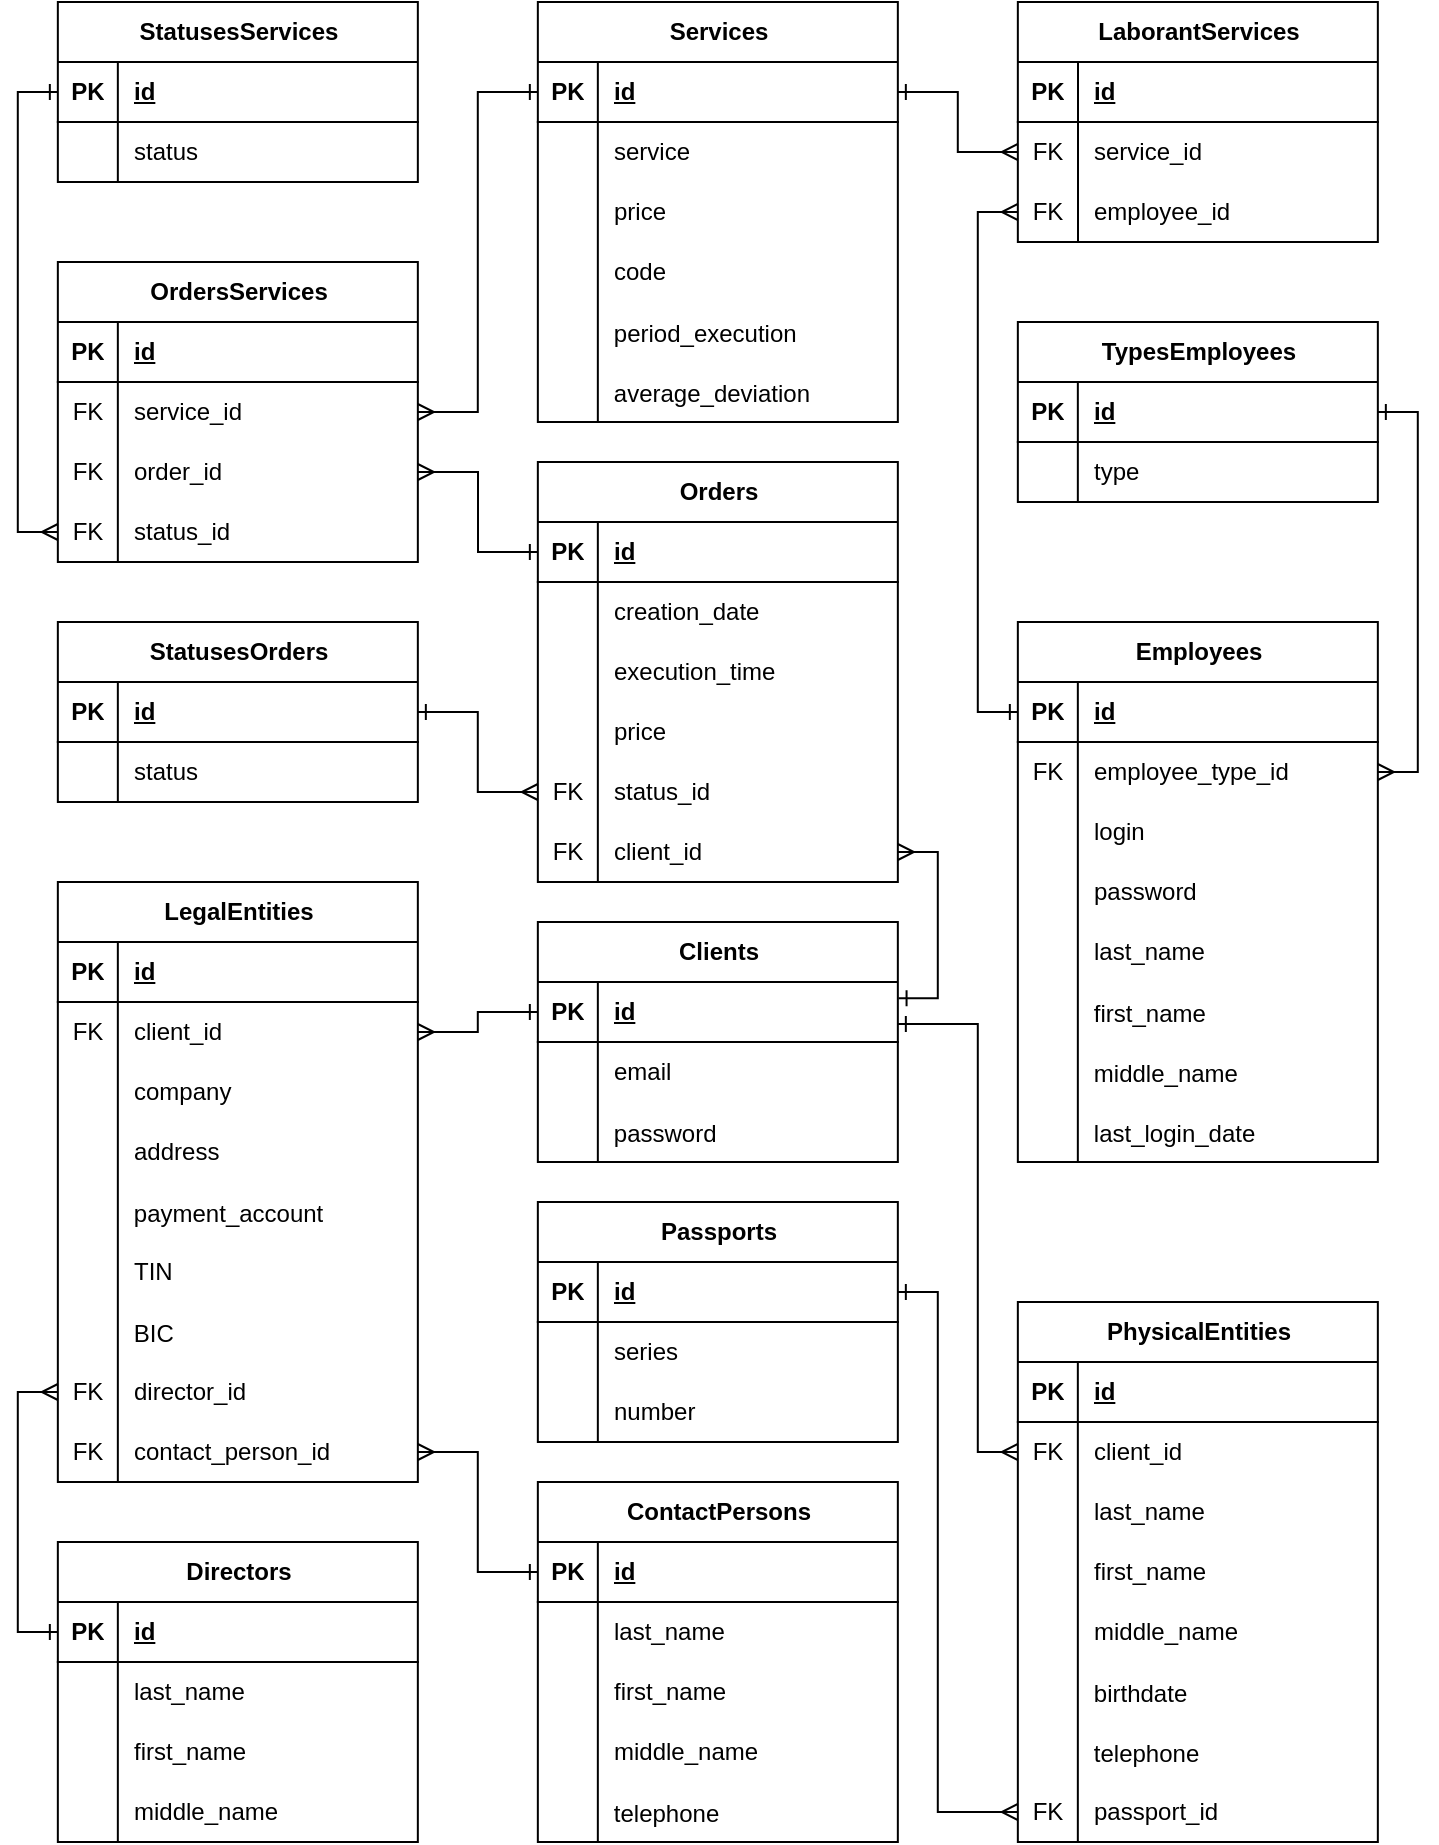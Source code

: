 <mxfile version="21.3.4" type="device">
  <diagram name="Page-1" id="c4acf3e9-155e-7222-9cf6-157b1a14988f">
    <mxGraphModel dx="1050" dy="573" grid="0" gridSize="10" guides="1" tooltips="1" connect="1" arrows="1" fold="1" page="0" pageScale="1" pageWidth="850" pageHeight="1100" background="none" math="0" shadow="0">
      <root>
        <mxCell id="0" />
        <mxCell id="1" parent="0" />
        <mxCell id="dO9fYU_MN5xQqM84fDN7-1" value="Services" style="shape=table;startSize=30;container=1;collapsible=1;childLayout=tableLayout;fixedRows=1;rowLines=0;fontStyle=1;align=center;resizeLast=1;html=1;" parent="1" vertex="1">
          <mxGeometry x="339.92" y="180" width="180" height="210" as="geometry" />
        </mxCell>
        <mxCell id="dO9fYU_MN5xQqM84fDN7-2" value="" style="shape=tableRow;horizontal=0;startSize=0;swimlaneHead=0;swimlaneBody=0;fillColor=none;collapsible=0;dropTarget=0;points=[[0,0.5],[1,0.5]];portConstraint=eastwest;top=0;left=0;right=0;bottom=1;" parent="dO9fYU_MN5xQqM84fDN7-1" vertex="1">
          <mxGeometry y="30" width="180" height="30" as="geometry" />
        </mxCell>
        <mxCell id="dO9fYU_MN5xQqM84fDN7-3" value="PK" style="shape=partialRectangle;connectable=0;fillColor=none;top=0;left=0;bottom=0;right=0;fontStyle=1;overflow=hidden;whiteSpace=wrap;html=1;" parent="dO9fYU_MN5xQqM84fDN7-2" vertex="1">
          <mxGeometry width="30" height="30" as="geometry">
            <mxRectangle width="30" height="30" as="alternateBounds" />
          </mxGeometry>
        </mxCell>
        <mxCell id="dO9fYU_MN5xQqM84fDN7-4" value="id" style="shape=partialRectangle;connectable=0;fillColor=none;top=0;left=0;bottom=0;right=0;align=left;spacingLeft=6;fontStyle=5;overflow=hidden;whiteSpace=wrap;html=1;" parent="dO9fYU_MN5xQqM84fDN7-2" vertex="1">
          <mxGeometry x="30" width="150" height="30" as="geometry">
            <mxRectangle width="150" height="30" as="alternateBounds" />
          </mxGeometry>
        </mxCell>
        <mxCell id="dO9fYU_MN5xQqM84fDN7-5" value="" style="shape=tableRow;horizontal=0;startSize=0;swimlaneHead=0;swimlaneBody=0;fillColor=none;collapsible=0;dropTarget=0;points=[[0,0.5],[1,0.5]];portConstraint=eastwest;top=0;left=0;right=0;bottom=0;" parent="dO9fYU_MN5xQqM84fDN7-1" vertex="1">
          <mxGeometry y="60" width="180" height="30" as="geometry" />
        </mxCell>
        <mxCell id="dO9fYU_MN5xQqM84fDN7-6" value="" style="shape=partialRectangle;connectable=0;fillColor=none;top=0;left=0;bottom=0;right=0;editable=1;overflow=hidden;whiteSpace=wrap;html=1;" parent="dO9fYU_MN5xQqM84fDN7-5" vertex="1">
          <mxGeometry width="30" height="30" as="geometry">
            <mxRectangle width="30" height="30" as="alternateBounds" />
          </mxGeometry>
        </mxCell>
        <mxCell id="dO9fYU_MN5xQqM84fDN7-7" value="service" style="shape=partialRectangle;connectable=0;fillColor=none;top=0;left=0;bottom=0;right=0;align=left;spacingLeft=6;overflow=hidden;whiteSpace=wrap;html=1;" parent="dO9fYU_MN5xQqM84fDN7-5" vertex="1">
          <mxGeometry x="30" width="150" height="30" as="geometry">
            <mxRectangle width="150" height="30" as="alternateBounds" />
          </mxGeometry>
        </mxCell>
        <mxCell id="dO9fYU_MN5xQqM84fDN7-8" value="" style="shape=tableRow;horizontal=0;startSize=0;swimlaneHead=0;swimlaneBody=0;fillColor=none;collapsible=0;dropTarget=0;points=[[0,0.5],[1,0.5]];portConstraint=eastwest;top=0;left=0;right=0;bottom=0;" parent="dO9fYU_MN5xQqM84fDN7-1" vertex="1">
          <mxGeometry y="90" width="180" height="30" as="geometry" />
        </mxCell>
        <mxCell id="dO9fYU_MN5xQqM84fDN7-9" value="" style="shape=partialRectangle;connectable=0;fillColor=none;top=0;left=0;bottom=0;right=0;editable=1;overflow=hidden;whiteSpace=wrap;html=1;" parent="dO9fYU_MN5xQqM84fDN7-8" vertex="1">
          <mxGeometry width="30" height="30" as="geometry">
            <mxRectangle width="30" height="30" as="alternateBounds" />
          </mxGeometry>
        </mxCell>
        <mxCell id="dO9fYU_MN5xQqM84fDN7-10" value="price" style="shape=partialRectangle;connectable=0;fillColor=none;top=0;left=0;bottom=0;right=0;align=left;spacingLeft=6;overflow=hidden;whiteSpace=wrap;html=1;" parent="dO9fYU_MN5xQqM84fDN7-8" vertex="1">
          <mxGeometry x="30" width="150" height="30" as="geometry">
            <mxRectangle width="150" height="30" as="alternateBounds" />
          </mxGeometry>
        </mxCell>
        <mxCell id="dO9fYU_MN5xQqM84fDN7-11" value="" style="shape=tableRow;horizontal=0;startSize=0;swimlaneHead=0;swimlaneBody=0;fillColor=none;collapsible=0;dropTarget=0;points=[[0,0.5],[1,0.5]];portConstraint=eastwest;top=0;left=0;right=0;bottom=0;" parent="dO9fYU_MN5xQqM84fDN7-1" vertex="1">
          <mxGeometry y="120" width="180" height="30" as="geometry" />
        </mxCell>
        <mxCell id="dO9fYU_MN5xQqM84fDN7-12" value="" style="shape=partialRectangle;connectable=0;fillColor=none;top=0;left=0;bottom=0;right=0;editable=1;overflow=hidden;whiteSpace=wrap;html=1;" parent="dO9fYU_MN5xQqM84fDN7-11" vertex="1">
          <mxGeometry width="30" height="30" as="geometry">
            <mxRectangle width="30" height="30" as="alternateBounds" />
          </mxGeometry>
        </mxCell>
        <mxCell id="dO9fYU_MN5xQqM84fDN7-13" value="code" style="shape=partialRectangle;connectable=0;fillColor=none;top=0;left=0;bottom=0;right=0;align=left;spacingLeft=6;overflow=hidden;whiteSpace=wrap;html=1;" parent="dO9fYU_MN5xQqM84fDN7-11" vertex="1">
          <mxGeometry x="30" width="150" height="30" as="geometry">
            <mxRectangle width="150" height="30" as="alternateBounds" />
          </mxGeometry>
        </mxCell>
        <mxCell id="dO9fYU_MN5xQqM84fDN7-14" value="" style="shape=tableRow;horizontal=0;startSize=0;swimlaneHead=0;swimlaneBody=0;fillColor=none;collapsible=0;dropTarget=0;points=[[0,0.5],[1,0.5]];portConstraint=eastwest;top=0;left=0;right=0;bottom=0;" parent="dO9fYU_MN5xQqM84fDN7-1" vertex="1">
          <mxGeometry y="150" width="180" height="30" as="geometry" />
        </mxCell>
        <mxCell id="dO9fYU_MN5xQqM84fDN7-15" value="" style="shape=partialRectangle;connectable=0;fillColor=none;top=0;left=0;bottom=0;right=0;editable=1;overflow=hidden;" parent="dO9fYU_MN5xQqM84fDN7-14" vertex="1">
          <mxGeometry width="30" height="30" as="geometry">
            <mxRectangle width="30" height="30" as="alternateBounds" />
          </mxGeometry>
        </mxCell>
        <mxCell id="dO9fYU_MN5xQqM84fDN7-16" value="period_execution" style="shape=partialRectangle;connectable=0;fillColor=none;top=0;left=0;bottom=0;right=0;align=left;spacingLeft=6;overflow=hidden;" parent="dO9fYU_MN5xQqM84fDN7-14" vertex="1">
          <mxGeometry x="30" width="150" height="30" as="geometry">
            <mxRectangle width="150" height="30" as="alternateBounds" />
          </mxGeometry>
        </mxCell>
        <mxCell id="dO9fYU_MN5xQqM84fDN7-17" value="" style="shape=tableRow;horizontal=0;startSize=0;swimlaneHead=0;swimlaneBody=0;fillColor=none;collapsible=0;dropTarget=0;points=[[0,0.5],[1,0.5]];portConstraint=eastwest;top=0;left=0;right=0;bottom=0;" parent="dO9fYU_MN5xQqM84fDN7-1" vertex="1">
          <mxGeometry y="180" width="180" height="30" as="geometry" />
        </mxCell>
        <mxCell id="dO9fYU_MN5xQqM84fDN7-18" value="" style="shape=partialRectangle;connectable=0;fillColor=none;top=0;left=0;bottom=0;right=0;editable=1;overflow=hidden;" parent="dO9fYU_MN5xQqM84fDN7-17" vertex="1">
          <mxGeometry width="30" height="30" as="geometry">
            <mxRectangle width="30" height="30" as="alternateBounds" />
          </mxGeometry>
        </mxCell>
        <mxCell id="dO9fYU_MN5xQqM84fDN7-19" value="average_deviation" style="shape=partialRectangle;connectable=0;fillColor=none;top=0;left=0;bottom=0;right=0;align=left;spacingLeft=6;overflow=hidden;" parent="dO9fYU_MN5xQqM84fDN7-17" vertex="1">
          <mxGeometry x="30" width="150" height="30" as="geometry">
            <mxRectangle width="150" height="30" as="alternateBounds" />
          </mxGeometry>
        </mxCell>
        <mxCell id="dO9fYU_MN5xQqM84fDN7-20" value="Clients" style="shape=table;startSize=30;container=1;collapsible=1;childLayout=tableLayout;fixedRows=1;rowLines=0;fontStyle=1;align=center;resizeLast=1;html=1;" parent="1" vertex="1">
          <mxGeometry x="339.92" y="640" width="180" height="120" as="geometry" />
        </mxCell>
        <mxCell id="dO9fYU_MN5xQqM84fDN7-21" value="" style="shape=tableRow;horizontal=0;startSize=0;swimlaneHead=0;swimlaneBody=0;fillColor=none;collapsible=0;dropTarget=0;points=[[0,0.5],[1,0.5]];portConstraint=eastwest;top=0;left=0;right=0;bottom=1;" parent="dO9fYU_MN5xQqM84fDN7-20" vertex="1">
          <mxGeometry y="30" width="180" height="30" as="geometry" />
        </mxCell>
        <mxCell id="dO9fYU_MN5xQqM84fDN7-22" value="PK" style="shape=partialRectangle;connectable=0;fillColor=none;top=0;left=0;bottom=0;right=0;fontStyle=1;overflow=hidden;whiteSpace=wrap;html=1;" parent="dO9fYU_MN5xQqM84fDN7-21" vertex="1">
          <mxGeometry width="30" height="30" as="geometry">
            <mxRectangle width="30" height="30" as="alternateBounds" />
          </mxGeometry>
        </mxCell>
        <mxCell id="dO9fYU_MN5xQqM84fDN7-23" value="id" style="shape=partialRectangle;connectable=0;fillColor=none;top=0;left=0;bottom=0;right=0;align=left;spacingLeft=6;fontStyle=5;overflow=hidden;whiteSpace=wrap;html=1;" parent="dO9fYU_MN5xQqM84fDN7-21" vertex="1">
          <mxGeometry x="30" width="150" height="30" as="geometry">
            <mxRectangle width="150" height="30" as="alternateBounds" />
          </mxGeometry>
        </mxCell>
        <mxCell id="dO9fYU_MN5xQqM84fDN7-24" value="" style="shape=tableRow;horizontal=0;startSize=0;swimlaneHead=0;swimlaneBody=0;fillColor=none;collapsible=0;dropTarget=0;points=[[0,0.5],[1,0.5]];portConstraint=eastwest;top=0;left=0;right=0;bottom=0;" parent="dO9fYU_MN5xQqM84fDN7-20" vertex="1">
          <mxGeometry y="60" width="180" height="30" as="geometry" />
        </mxCell>
        <mxCell id="dO9fYU_MN5xQqM84fDN7-25" value="" style="shape=partialRectangle;connectable=0;fillColor=none;top=0;left=0;bottom=0;right=0;editable=1;overflow=hidden;whiteSpace=wrap;html=1;" parent="dO9fYU_MN5xQqM84fDN7-24" vertex="1">
          <mxGeometry width="30" height="30" as="geometry">
            <mxRectangle width="30" height="30" as="alternateBounds" />
          </mxGeometry>
        </mxCell>
        <mxCell id="dO9fYU_MN5xQqM84fDN7-26" value="email" style="shape=partialRectangle;connectable=0;fillColor=none;top=0;left=0;bottom=0;right=0;align=left;spacingLeft=6;overflow=hidden;whiteSpace=wrap;html=1;" parent="dO9fYU_MN5xQqM84fDN7-24" vertex="1">
          <mxGeometry x="30" width="150" height="30" as="geometry">
            <mxRectangle width="150" height="30" as="alternateBounds" />
          </mxGeometry>
        </mxCell>
        <mxCell id="dO9fYU_MN5xQqM84fDN7-33" value="" style="shape=tableRow;horizontal=0;startSize=0;swimlaneHead=0;swimlaneBody=0;fillColor=none;collapsible=0;dropTarget=0;points=[[0,0.5],[1,0.5]];portConstraint=eastwest;top=0;left=0;right=0;bottom=0;" parent="dO9fYU_MN5xQqM84fDN7-20" vertex="1">
          <mxGeometry y="90" width="180" height="30" as="geometry" />
        </mxCell>
        <mxCell id="dO9fYU_MN5xQqM84fDN7-34" value="" style="shape=partialRectangle;connectable=0;fillColor=none;top=0;left=0;bottom=0;right=0;editable=1;overflow=hidden;" parent="dO9fYU_MN5xQqM84fDN7-33" vertex="1">
          <mxGeometry width="30" height="30" as="geometry">
            <mxRectangle width="30" height="30" as="alternateBounds" />
          </mxGeometry>
        </mxCell>
        <mxCell id="dO9fYU_MN5xQqM84fDN7-35" value="password" style="shape=partialRectangle;connectable=0;fillColor=none;top=0;left=0;bottom=0;right=0;align=left;spacingLeft=6;overflow=hidden;" parent="dO9fYU_MN5xQqM84fDN7-33" vertex="1">
          <mxGeometry x="30" width="150" height="30" as="geometry">
            <mxRectangle width="150" height="30" as="alternateBounds" />
          </mxGeometry>
        </mxCell>
        <mxCell id="dO9fYU_MN5xQqM84fDN7-36" value="LegalEntities" style="shape=table;startSize=30;container=1;collapsible=1;childLayout=tableLayout;fixedRows=1;rowLines=0;fontStyle=1;align=center;resizeLast=1;html=1;" parent="1" vertex="1">
          <mxGeometry x="99.92" y="620" width="180" height="300" as="geometry" />
        </mxCell>
        <mxCell id="dO9fYU_MN5xQqM84fDN7-37" value="" style="shape=tableRow;horizontal=0;startSize=0;swimlaneHead=0;swimlaneBody=0;fillColor=none;collapsible=0;dropTarget=0;points=[[0,0.5],[1,0.5]];portConstraint=eastwest;top=0;left=0;right=0;bottom=1;" parent="dO9fYU_MN5xQqM84fDN7-36" vertex="1">
          <mxGeometry y="30" width="180" height="30" as="geometry" />
        </mxCell>
        <mxCell id="dO9fYU_MN5xQqM84fDN7-38" value="PK" style="shape=partialRectangle;connectable=0;fillColor=none;top=0;left=0;bottom=0;right=0;fontStyle=1;overflow=hidden;whiteSpace=wrap;html=1;" parent="dO9fYU_MN5xQqM84fDN7-37" vertex="1">
          <mxGeometry width="30" height="30" as="geometry">
            <mxRectangle width="30" height="30" as="alternateBounds" />
          </mxGeometry>
        </mxCell>
        <mxCell id="dO9fYU_MN5xQqM84fDN7-39" value="id" style="shape=partialRectangle;connectable=0;fillColor=none;top=0;left=0;bottom=0;right=0;align=left;spacingLeft=6;fontStyle=5;overflow=hidden;whiteSpace=wrap;html=1;" parent="dO9fYU_MN5xQqM84fDN7-37" vertex="1">
          <mxGeometry x="30" width="150" height="30" as="geometry">
            <mxRectangle width="150" height="30" as="alternateBounds" />
          </mxGeometry>
        </mxCell>
        <mxCell id="dO9fYU_MN5xQqM84fDN7-93" value="" style="shape=tableRow;horizontal=0;startSize=0;swimlaneHead=0;swimlaneBody=0;fillColor=none;collapsible=0;dropTarget=0;points=[[0,0.5],[1,0.5]];portConstraint=eastwest;top=0;left=0;right=0;bottom=0;" parent="dO9fYU_MN5xQqM84fDN7-36" vertex="1">
          <mxGeometry y="60" width="180" height="30" as="geometry" />
        </mxCell>
        <mxCell id="dO9fYU_MN5xQqM84fDN7-94" value="FK" style="shape=partialRectangle;connectable=0;fillColor=none;top=0;left=0;bottom=0;right=0;fontStyle=0;overflow=hidden;whiteSpace=wrap;html=1;" parent="dO9fYU_MN5xQqM84fDN7-93" vertex="1">
          <mxGeometry width="30" height="30" as="geometry">
            <mxRectangle width="30" height="30" as="alternateBounds" />
          </mxGeometry>
        </mxCell>
        <mxCell id="dO9fYU_MN5xQqM84fDN7-95" value="client_id" style="shape=partialRectangle;connectable=0;fillColor=none;top=0;left=0;bottom=0;right=0;align=left;spacingLeft=6;fontStyle=0;overflow=hidden;whiteSpace=wrap;html=1;" parent="dO9fYU_MN5xQqM84fDN7-93" vertex="1">
          <mxGeometry x="30" width="150" height="30" as="geometry">
            <mxRectangle width="150" height="30" as="alternateBounds" />
          </mxGeometry>
        </mxCell>
        <mxCell id="dO9fYU_MN5xQqM84fDN7-40" value="" style="shape=tableRow;horizontal=0;startSize=0;swimlaneHead=0;swimlaneBody=0;fillColor=none;collapsible=0;dropTarget=0;points=[[0,0.5],[1,0.5]];portConstraint=eastwest;top=0;left=0;right=0;bottom=0;" parent="dO9fYU_MN5xQqM84fDN7-36" vertex="1">
          <mxGeometry y="90" width="180" height="30" as="geometry" />
        </mxCell>
        <mxCell id="dO9fYU_MN5xQqM84fDN7-41" value="" style="shape=partialRectangle;connectable=0;fillColor=none;top=0;left=0;bottom=0;right=0;editable=1;overflow=hidden;whiteSpace=wrap;html=1;" parent="dO9fYU_MN5xQqM84fDN7-40" vertex="1">
          <mxGeometry width="30" height="30" as="geometry">
            <mxRectangle width="30" height="30" as="alternateBounds" />
          </mxGeometry>
        </mxCell>
        <mxCell id="dO9fYU_MN5xQqM84fDN7-42" value="company" style="shape=partialRectangle;connectable=0;fillColor=none;top=0;left=0;bottom=0;right=0;align=left;spacingLeft=6;overflow=hidden;whiteSpace=wrap;html=1;" parent="dO9fYU_MN5xQqM84fDN7-40" vertex="1">
          <mxGeometry x="30" width="150" height="30" as="geometry">
            <mxRectangle width="150" height="30" as="alternateBounds" />
          </mxGeometry>
        </mxCell>
        <mxCell id="dO9fYU_MN5xQqM84fDN7-43" value="" style="shape=tableRow;horizontal=0;startSize=0;swimlaneHead=0;swimlaneBody=0;fillColor=none;collapsible=0;dropTarget=0;points=[[0,0.5],[1,0.5]];portConstraint=eastwest;top=0;left=0;right=0;bottom=0;" parent="dO9fYU_MN5xQqM84fDN7-36" vertex="1">
          <mxGeometry y="120" width="180" height="30" as="geometry" />
        </mxCell>
        <mxCell id="dO9fYU_MN5xQqM84fDN7-44" value="" style="shape=partialRectangle;connectable=0;fillColor=none;top=0;left=0;bottom=0;right=0;editable=1;overflow=hidden;whiteSpace=wrap;html=1;" parent="dO9fYU_MN5xQqM84fDN7-43" vertex="1">
          <mxGeometry width="30" height="30" as="geometry">
            <mxRectangle width="30" height="30" as="alternateBounds" />
          </mxGeometry>
        </mxCell>
        <mxCell id="dO9fYU_MN5xQqM84fDN7-45" value="address" style="shape=partialRectangle;connectable=0;fillColor=none;top=0;left=0;bottom=0;right=0;align=left;spacingLeft=6;overflow=hidden;whiteSpace=wrap;html=1;" parent="dO9fYU_MN5xQqM84fDN7-43" vertex="1">
          <mxGeometry x="30" width="150" height="30" as="geometry">
            <mxRectangle width="150" height="30" as="alternateBounds" />
          </mxGeometry>
        </mxCell>
        <mxCell id="dO9fYU_MN5xQqM84fDN7-62" value="" style="shape=tableRow;horizontal=0;startSize=0;swimlaneHead=0;swimlaneBody=0;fillColor=none;collapsible=0;dropTarget=0;points=[[0,0.5],[1,0.5]];portConstraint=eastwest;top=0;left=0;right=0;bottom=0;" parent="dO9fYU_MN5xQqM84fDN7-36" vertex="1">
          <mxGeometry y="150" width="180" height="30" as="geometry" />
        </mxCell>
        <mxCell id="dO9fYU_MN5xQqM84fDN7-63" value="" style="shape=partialRectangle;connectable=0;fillColor=none;top=0;left=0;bottom=0;right=0;editable=1;overflow=hidden;" parent="dO9fYU_MN5xQqM84fDN7-62" vertex="1">
          <mxGeometry width="30" height="30" as="geometry">
            <mxRectangle width="30" height="30" as="alternateBounds" />
          </mxGeometry>
        </mxCell>
        <mxCell id="dO9fYU_MN5xQqM84fDN7-64" value="payment_account" style="shape=partialRectangle;connectable=0;fillColor=none;top=0;left=0;bottom=0;right=0;align=left;spacingLeft=6;overflow=hidden;" parent="dO9fYU_MN5xQqM84fDN7-62" vertex="1">
          <mxGeometry x="30" width="150" height="30" as="geometry">
            <mxRectangle width="150" height="30" as="alternateBounds" />
          </mxGeometry>
        </mxCell>
        <mxCell id="dO9fYU_MN5xQqM84fDN7-46" value="" style="shape=tableRow;horizontal=0;startSize=0;swimlaneHead=0;swimlaneBody=0;fillColor=none;collapsible=0;dropTarget=0;points=[[0,0.5],[1,0.5]];portConstraint=eastwest;top=0;left=0;right=0;bottom=0;" parent="dO9fYU_MN5xQqM84fDN7-36" vertex="1">
          <mxGeometry y="180" width="180" height="30" as="geometry" />
        </mxCell>
        <mxCell id="dO9fYU_MN5xQqM84fDN7-47" value="" style="shape=partialRectangle;connectable=0;fillColor=none;top=0;left=0;bottom=0;right=0;editable=1;overflow=hidden;whiteSpace=wrap;html=1;" parent="dO9fYU_MN5xQqM84fDN7-46" vertex="1">
          <mxGeometry width="30" height="30" as="geometry">
            <mxRectangle width="30" height="30" as="alternateBounds" />
          </mxGeometry>
        </mxCell>
        <mxCell id="dO9fYU_MN5xQqM84fDN7-48" value="TIN" style="shape=partialRectangle;connectable=0;fillColor=none;top=0;left=0;bottom=0;right=0;align=left;spacingLeft=6;overflow=hidden;whiteSpace=wrap;html=1;" parent="dO9fYU_MN5xQqM84fDN7-46" vertex="1">
          <mxGeometry x="30" width="150" height="30" as="geometry">
            <mxRectangle width="150" height="30" as="alternateBounds" />
          </mxGeometry>
        </mxCell>
        <mxCell id="dO9fYU_MN5xQqM84fDN7-65" value="" style="shape=tableRow;horizontal=0;startSize=0;swimlaneHead=0;swimlaneBody=0;fillColor=none;collapsible=0;dropTarget=0;points=[[0,0.5],[1,0.5]];portConstraint=eastwest;top=0;left=0;right=0;bottom=0;" parent="dO9fYU_MN5xQqM84fDN7-36" vertex="1">
          <mxGeometry y="210" width="180" height="30" as="geometry" />
        </mxCell>
        <mxCell id="dO9fYU_MN5xQqM84fDN7-66" value="" style="shape=partialRectangle;connectable=0;fillColor=none;top=0;left=0;bottom=0;right=0;editable=1;overflow=hidden;" parent="dO9fYU_MN5xQqM84fDN7-65" vertex="1">
          <mxGeometry width="30" height="30" as="geometry">
            <mxRectangle width="30" height="30" as="alternateBounds" />
          </mxGeometry>
        </mxCell>
        <mxCell id="dO9fYU_MN5xQqM84fDN7-67" value="BIC" style="shape=partialRectangle;connectable=0;fillColor=none;top=0;left=0;bottom=0;right=0;align=left;spacingLeft=6;overflow=hidden;" parent="dO9fYU_MN5xQqM84fDN7-65" vertex="1">
          <mxGeometry x="30" width="150" height="30" as="geometry">
            <mxRectangle width="150" height="30" as="alternateBounds" />
          </mxGeometry>
        </mxCell>
        <mxCell id="dO9fYU_MN5xQqM84fDN7-87" value="" style="shape=tableRow;horizontal=0;startSize=0;swimlaneHead=0;swimlaneBody=0;fillColor=none;collapsible=0;dropTarget=0;points=[[0,0.5],[1,0.5]];portConstraint=eastwest;top=0;left=0;right=0;bottom=0;" parent="dO9fYU_MN5xQqM84fDN7-36" vertex="1">
          <mxGeometry y="240" width="180" height="30" as="geometry" />
        </mxCell>
        <mxCell id="dO9fYU_MN5xQqM84fDN7-88" value="FK" style="shape=partialRectangle;connectable=0;fillColor=none;top=0;left=0;bottom=0;right=0;fontStyle=0;overflow=hidden;whiteSpace=wrap;html=1;" parent="dO9fYU_MN5xQqM84fDN7-87" vertex="1">
          <mxGeometry width="30" height="30" as="geometry">
            <mxRectangle width="30" height="30" as="alternateBounds" />
          </mxGeometry>
        </mxCell>
        <mxCell id="dO9fYU_MN5xQqM84fDN7-89" value="director_id" style="shape=partialRectangle;connectable=0;fillColor=none;top=0;left=0;bottom=0;right=0;align=left;spacingLeft=6;fontStyle=0;overflow=hidden;whiteSpace=wrap;html=1;" parent="dO9fYU_MN5xQqM84fDN7-87" vertex="1">
          <mxGeometry x="30" width="150" height="30" as="geometry">
            <mxRectangle width="150" height="30" as="alternateBounds" />
          </mxGeometry>
        </mxCell>
        <mxCell id="dO9fYU_MN5xQqM84fDN7-90" value="" style="shape=tableRow;horizontal=0;startSize=0;swimlaneHead=0;swimlaneBody=0;fillColor=none;collapsible=0;dropTarget=0;points=[[0,0.5],[1,0.5]];portConstraint=eastwest;top=0;left=0;right=0;bottom=0;" parent="dO9fYU_MN5xQqM84fDN7-36" vertex="1">
          <mxGeometry y="270" width="180" height="30" as="geometry" />
        </mxCell>
        <mxCell id="dO9fYU_MN5xQqM84fDN7-91" value="FK" style="shape=partialRectangle;connectable=0;fillColor=none;top=0;left=0;bottom=0;right=0;fontStyle=0;overflow=hidden;whiteSpace=wrap;html=1;" parent="dO9fYU_MN5xQqM84fDN7-90" vertex="1">
          <mxGeometry width="30" height="30" as="geometry">
            <mxRectangle width="30" height="30" as="alternateBounds" />
          </mxGeometry>
        </mxCell>
        <mxCell id="dO9fYU_MN5xQqM84fDN7-92" value="contact_person_id" style="shape=partialRectangle;connectable=0;fillColor=none;top=0;left=0;bottom=0;right=0;align=left;spacingLeft=6;fontStyle=0;overflow=hidden;whiteSpace=wrap;html=1;" parent="dO9fYU_MN5xQqM84fDN7-90" vertex="1">
          <mxGeometry x="30" width="150" height="30" as="geometry">
            <mxRectangle width="150" height="30" as="alternateBounds" />
          </mxGeometry>
        </mxCell>
        <mxCell id="dO9fYU_MN5xQqM84fDN7-49" value="PhysicalEntities" style="shape=table;startSize=30;container=1;collapsible=1;childLayout=tableLayout;fixedRows=1;rowLines=0;fontStyle=1;align=center;resizeLast=1;html=1;" parent="1" vertex="1">
          <mxGeometry x="579.92" y="830" width="180" height="270" as="geometry" />
        </mxCell>
        <mxCell id="dO9fYU_MN5xQqM84fDN7-50" value="" style="shape=tableRow;horizontal=0;startSize=0;swimlaneHead=0;swimlaneBody=0;fillColor=none;collapsible=0;dropTarget=0;points=[[0,0.5],[1,0.5]];portConstraint=eastwest;top=0;left=0;right=0;bottom=1;" parent="dO9fYU_MN5xQqM84fDN7-49" vertex="1">
          <mxGeometry y="30" width="180" height="30" as="geometry" />
        </mxCell>
        <mxCell id="dO9fYU_MN5xQqM84fDN7-51" value="PK" style="shape=partialRectangle;connectable=0;fillColor=none;top=0;left=0;bottom=0;right=0;fontStyle=1;overflow=hidden;whiteSpace=wrap;html=1;" parent="dO9fYU_MN5xQqM84fDN7-50" vertex="1">
          <mxGeometry width="30" height="30" as="geometry">
            <mxRectangle width="30" height="30" as="alternateBounds" />
          </mxGeometry>
        </mxCell>
        <mxCell id="dO9fYU_MN5xQqM84fDN7-52" value="id" style="shape=partialRectangle;connectable=0;fillColor=none;top=0;left=0;bottom=0;right=0;align=left;spacingLeft=6;fontStyle=5;overflow=hidden;whiteSpace=wrap;html=1;" parent="dO9fYU_MN5xQqM84fDN7-50" vertex="1">
          <mxGeometry x="30" width="150" height="30" as="geometry">
            <mxRectangle width="150" height="30" as="alternateBounds" />
          </mxGeometry>
        </mxCell>
        <mxCell id="dO9fYU_MN5xQqM84fDN7-96" value="" style="shape=tableRow;horizontal=0;startSize=0;swimlaneHead=0;swimlaneBody=0;fillColor=none;collapsible=0;dropTarget=0;points=[[0,0.5],[1,0.5]];portConstraint=eastwest;top=0;left=0;right=0;bottom=0;" parent="dO9fYU_MN5xQqM84fDN7-49" vertex="1">
          <mxGeometry y="60" width="180" height="30" as="geometry" />
        </mxCell>
        <mxCell id="dO9fYU_MN5xQqM84fDN7-97" value="FK" style="shape=partialRectangle;connectable=0;fillColor=none;top=0;left=0;bottom=0;right=0;fontStyle=0;overflow=hidden;whiteSpace=wrap;html=1;" parent="dO9fYU_MN5xQqM84fDN7-96" vertex="1">
          <mxGeometry width="30" height="30" as="geometry">
            <mxRectangle width="30" height="30" as="alternateBounds" />
          </mxGeometry>
        </mxCell>
        <mxCell id="dO9fYU_MN5xQqM84fDN7-98" value="client_id" style="shape=partialRectangle;connectable=0;fillColor=none;top=0;left=0;bottom=0;right=0;align=left;spacingLeft=6;fontStyle=0;overflow=hidden;whiteSpace=wrap;html=1;" parent="dO9fYU_MN5xQqM84fDN7-96" vertex="1">
          <mxGeometry x="30" width="150" height="30" as="geometry">
            <mxRectangle width="150" height="30" as="alternateBounds" />
          </mxGeometry>
        </mxCell>
        <mxCell id="dO9fYU_MN5xQqM84fDN7-53" value="" style="shape=tableRow;horizontal=0;startSize=0;swimlaneHead=0;swimlaneBody=0;fillColor=none;collapsible=0;dropTarget=0;points=[[0,0.5],[1,0.5]];portConstraint=eastwest;top=0;left=0;right=0;bottom=0;" parent="dO9fYU_MN5xQqM84fDN7-49" vertex="1">
          <mxGeometry y="90" width="180" height="30" as="geometry" />
        </mxCell>
        <mxCell id="dO9fYU_MN5xQqM84fDN7-54" value="" style="shape=partialRectangle;connectable=0;fillColor=none;top=0;left=0;bottom=0;right=0;editable=1;overflow=hidden;whiteSpace=wrap;html=1;" parent="dO9fYU_MN5xQqM84fDN7-53" vertex="1">
          <mxGeometry width="30" height="30" as="geometry">
            <mxRectangle width="30" height="30" as="alternateBounds" />
          </mxGeometry>
        </mxCell>
        <mxCell id="dO9fYU_MN5xQqM84fDN7-55" value="last_name" style="shape=partialRectangle;connectable=0;fillColor=none;top=0;left=0;bottom=0;right=0;align=left;spacingLeft=6;overflow=hidden;whiteSpace=wrap;html=1;" parent="dO9fYU_MN5xQqM84fDN7-53" vertex="1">
          <mxGeometry x="30" width="150" height="30" as="geometry">
            <mxRectangle width="150" height="30" as="alternateBounds" />
          </mxGeometry>
        </mxCell>
        <mxCell id="dO9fYU_MN5xQqM84fDN7-56" value="" style="shape=tableRow;horizontal=0;startSize=0;swimlaneHead=0;swimlaneBody=0;fillColor=none;collapsible=0;dropTarget=0;points=[[0,0.5],[1,0.5]];portConstraint=eastwest;top=0;left=0;right=0;bottom=0;" parent="dO9fYU_MN5xQqM84fDN7-49" vertex="1">
          <mxGeometry y="120" width="180" height="30" as="geometry" />
        </mxCell>
        <mxCell id="dO9fYU_MN5xQqM84fDN7-57" value="" style="shape=partialRectangle;connectable=0;fillColor=none;top=0;left=0;bottom=0;right=0;editable=1;overflow=hidden;whiteSpace=wrap;html=1;" parent="dO9fYU_MN5xQqM84fDN7-56" vertex="1">
          <mxGeometry width="30" height="30" as="geometry">
            <mxRectangle width="30" height="30" as="alternateBounds" />
          </mxGeometry>
        </mxCell>
        <mxCell id="dO9fYU_MN5xQqM84fDN7-58" value="first_name" style="shape=partialRectangle;connectable=0;fillColor=none;top=0;left=0;bottom=0;right=0;align=left;spacingLeft=6;overflow=hidden;whiteSpace=wrap;html=1;" parent="dO9fYU_MN5xQqM84fDN7-56" vertex="1">
          <mxGeometry x="30" width="150" height="30" as="geometry">
            <mxRectangle width="150" height="30" as="alternateBounds" />
          </mxGeometry>
        </mxCell>
        <mxCell id="dO9fYU_MN5xQqM84fDN7-59" value="" style="shape=tableRow;horizontal=0;startSize=0;swimlaneHead=0;swimlaneBody=0;fillColor=none;collapsible=0;dropTarget=0;points=[[0,0.5],[1,0.5]];portConstraint=eastwest;top=0;left=0;right=0;bottom=0;" parent="dO9fYU_MN5xQqM84fDN7-49" vertex="1">
          <mxGeometry y="150" width="180" height="30" as="geometry" />
        </mxCell>
        <mxCell id="dO9fYU_MN5xQqM84fDN7-60" value="" style="shape=partialRectangle;connectable=0;fillColor=none;top=0;left=0;bottom=0;right=0;editable=1;overflow=hidden;whiteSpace=wrap;html=1;" parent="dO9fYU_MN5xQqM84fDN7-59" vertex="1">
          <mxGeometry width="30" height="30" as="geometry">
            <mxRectangle width="30" height="30" as="alternateBounds" />
          </mxGeometry>
        </mxCell>
        <mxCell id="dO9fYU_MN5xQqM84fDN7-61" value="middle_name" style="shape=partialRectangle;connectable=0;fillColor=none;top=0;left=0;bottom=0;right=0;align=left;spacingLeft=6;overflow=hidden;whiteSpace=wrap;html=1;" parent="dO9fYU_MN5xQqM84fDN7-59" vertex="1">
          <mxGeometry x="30" width="150" height="30" as="geometry">
            <mxRectangle width="150" height="30" as="alternateBounds" />
          </mxGeometry>
        </mxCell>
        <mxCell id="dO9fYU_MN5xQqM84fDN7-117" value="" style="shape=tableRow;horizontal=0;startSize=0;swimlaneHead=0;swimlaneBody=0;fillColor=none;collapsible=0;dropTarget=0;points=[[0,0.5],[1,0.5]];portConstraint=eastwest;top=0;left=0;right=0;bottom=0;" parent="dO9fYU_MN5xQqM84fDN7-49" vertex="1">
          <mxGeometry y="180" width="180" height="30" as="geometry" />
        </mxCell>
        <mxCell id="dO9fYU_MN5xQqM84fDN7-118" value="" style="shape=partialRectangle;connectable=0;fillColor=none;top=0;left=0;bottom=0;right=0;editable=1;overflow=hidden;" parent="dO9fYU_MN5xQqM84fDN7-117" vertex="1">
          <mxGeometry width="30" height="30" as="geometry">
            <mxRectangle width="30" height="30" as="alternateBounds" />
          </mxGeometry>
        </mxCell>
        <mxCell id="dO9fYU_MN5xQqM84fDN7-119" value="birthdate" style="shape=partialRectangle;connectable=0;fillColor=none;top=0;left=0;bottom=0;right=0;align=left;spacingLeft=6;overflow=hidden;" parent="dO9fYU_MN5xQqM84fDN7-117" vertex="1">
          <mxGeometry x="30" width="150" height="30" as="geometry">
            <mxRectangle width="150" height="30" as="alternateBounds" />
          </mxGeometry>
        </mxCell>
        <mxCell id="dO9fYU_MN5xQqM84fDN7-120" value="" style="shape=tableRow;horizontal=0;startSize=0;swimlaneHead=0;swimlaneBody=0;fillColor=none;collapsible=0;dropTarget=0;points=[[0,0.5],[1,0.5]];portConstraint=eastwest;top=0;left=0;right=0;bottom=0;" parent="dO9fYU_MN5xQqM84fDN7-49" vertex="1">
          <mxGeometry y="210" width="180" height="30" as="geometry" />
        </mxCell>
        <mxCell id="dO9fYU_MN5xQqM84fDN7-121" value="" style="shape=partialRectangle;connectable=0;fillColor=none;top=0;left=0;bottom=0;right=0;editable=1;overflow=hidden;" parent="dO9fYU_MN5xQqM84fDN7-120" vertex="1">
          <mxGeometry width="30" height="30" as="geometry">
            <mxRectangle width="30" height="30" as="alternateBounds" />
          </mxGeometry>
        </mxCell>
        <mxCell id="dO9fYU_MN5xQqM84fDN7-122" value="telephone" style="shape=partialRectangle;connectable=0;fillColor=none;top=0;left=0;bottom=0;right=0;align=left;spacingLeft=6;overflow=hidden;" parent="dO9fYU_MN5xQqM84fDN7-120" vertex="1">
          <mxGeometry x="30" width="150" height="30" as="geometry">
            <mxRectangle width="150" height="30" as="alternateBounds" />
          </mxGeometry>
        </mxCell>
        <mxCell id="dO9fYU_MN5xQqM84fDN7-123" value="" style="shape=tableRow;horizontal=0;startSize=0;swimlaneHead=0;swimlaneBody=0;fillColor=none;collapsible=0;dropTarget=0;points=[[0,0.5],[1,0.5]];portConstraint=eastwest;top=0;left=0;right=0;bottom=0;" parent="dO9fYU_MN5xQqM84fDN7-49" vertex="1">
          <mxGeometry y="240" width="180" height="30" as="geometry" />
        </mxCell>
        <mxCell id="dO9fYU_MN5xQqM84fDN7-124" value="FK" style="shape=partialRectangle;connectable=0;fillColor=none;top=0;left=0;bottom=0;right=0;fontStyle=0;overflow=hidden;whiteSpace=wrap;html=1;" parent="dO9fYU_MN5xQqM84fDN7-123" vertex="1">
          <mxGeometry width="30" height="30" as="geometry">
            <mxRectangle width="30" height="30" as="alternateBounds" />
          </mxGeometry>
        </mxCell>
        <mxCell id="dO9fYU_MN5xQqM84fDN7-125" value="passport_id" style="shape=partialRectangle;connectable=0;fillColor=none;top=0;left=0;bottom=0;right=0;align=left;spacingLeft=6;fontStyle=0;overflow=hidden;whiteSpace=wrap;html=1;" parent="dO9fYU_MN5xQqM84fDN7-123" vertex="1">
          <mxGeometry x="30" width="150" height="30" as="geometry">
            <mxRectangle width="150" height="30" as="alternateBounds" />
          </mxGeometry>
        </mxCell>
        <mxCell id="dO9fYU_MN5xQqM84fDN7-68" value="Directors" style="shape=table;startSize=30;container=1;collapsible=1;childLayout=tableLayout;fixedRows=1;rowLines=0;fontStyle=1;align=center;resizeLast=1;html=1;" parent="1" vertex="1">
          <mxGeometry x="99.92" y="950" width="180" height="150" as="geometry" />
        </mxCell>
        <mxCell id="dO9fYU_MN5xQqM84fDN7-69" value="" style="shape=tableRow;horizontal=0;startSize=0;swimlaneHead=0;swimlaneBody=0;fillColor=none;collapsible=0;dropTarget=0;points=[[0,0.5],[1,0.5]];portConstraint=eastwest;top=0;left=0;right=0;bottom=1;" parent="dO9fYU_MN5xQqM84fDN7-68" vertex="1">
          <mxGeometry y="30" width="180" height="30" as="geometry" />
        </mxCell>
        <mxCell id="dO9fYU_MN5xQqM84fDN7-70" value="PK" style="shape=partialRectangle;connectable=0;fillColor=none;top=0;left=0;bottom=0;right=0;fontStyle=1;overflow=hidden;whiteSpace=wrap;html=1;" parent="dO9fYU_MN5xQqM84fDN7-69" vertex="1">
          <mxGeometry width="30" height="30" as="geometry">
            <mxRectangle width="30" height="30" as="alternateBounds" />
          </mxGeometry>
        </mxCell>
        <mxCell id="dO9fYU_MN5xQqM84fDN7-71" value="id" style="shape=partialRectangle;connectable=0;fillColor=none;top=0;left=0;bottom=0;right=0;align=left;spacingLeft=6;fontStyle=5;overflow=hidden;whiteSpace=wrap;html=1;" parent="dO9fYU_MN5xQqM84fDN7-69" vertex="1">
          <mxGeometry x="30" width="150" height="30" as="geometry">
            <mxRectangle width="150" height="30" as="alternateBounds" />
          </mxGeometry>
        </mxCell>
        <mxCell id="dO9fYU_MN5xQqM84fDN7-72" value="" style="shape=tableRow;horizontal=0;startSize=0;swimlaneHead=0;swimlaneBody=0;fillColor=none;collapsible=0;dropTarget=0;points=[[0,0.5],[1,0.5]];portConstraint=eastwest;top=0;left=0;right=0;bottom=0;" parent="dO9fYU_MN5xQqM84fDN7-68" vertex="1">
          <mxGeometry y="60" width="180" height="30" as="geometry" />
        </mxCell>
        <mxCell id="dO9fYU_MN5xQqM84fDN7-73" value="" style="shape=partialRectangle;connectable=0;fillColor=none;top=0;left=0;bottom=0;right=0;editable=1;overflow=hidden;whiteSpace=wrap;html=1;" parent="dO9fYU_MN5xQqM84fDN7-72" vertex="1">
          <mxGeometry width="30" height="30" as="geometry">
            <mxRectangle width="30" height="30" as="alternateBounds" />
          </mxGeometry>
        </mxCell>
        <mxCell id="dO9fYU_MN5xQqM84fDN7-74" value="last_name" style="shape=partialRectangle;connectable=0;fillColor=none;top=0;left=0;bottom=0;right=0;align=left;spacingLeft=6;overflow=hidden;whiteSpace=wrap;html=1;" parent="dO9fYU_MN5xQqM84fDN7-72" vertex="1">
          <mxGeometry x="30" width="150" height="30" as="geometry">
            <mxRectangle width="150" height="30" as="alternateBounds" />
          </mxGeometry>
        </mxCell>
        <mxCell id="dO9fYU_MN5xQqM84fDN7-75" value="" style="shape=tableRow;horizontal=0;startSize=0;swimlaneHead=0;swimlaneBody=0;fillColor=none;collapsible=0;dropTarget=0;points=[[0,0.5],[1,0.5]];portConstraint=eastwest;top=0;left=0;right=0;bottom=0;" parent="dO9fYU_MN5xQqM84fDN7-68" vertex="1">
          <mxGeometry y="90" width="180" height="30" as="geometry" />
        </mxCell>
        <mxCell id="dO9fYU_MN5xQqM84fDN7-76" value="" style="shape=partialRectangle;connectable=0;fillColor=none;top=0;left=0;bottom=0;right=0;editable=1;overflow=hidden;whiteSpace=wrap;html=1;" parent="dO9fYU_MN5xQqM84fDN7-75" vertex="1">
          <mxGeometry width="30" height="30" as="geometry">
            <mxRectangle width="30" height="30" as="alternateBounds" />
          </mxGeometry>
        </mxCell>
        <mxCell id="dO9fYU_MN5xQqM84fDN7-77" value="first_name" style="shape=partialRectangle;connectable=0;fillColor=none;top=0;left=0;bottom=0;right=0;align=left;spacingLeft=6;overflow=hidden;whiteSpace=wrap;html=1;" parent="dO9fYU_MN5xQqM84fDN7-75" vertex="1">
          <mxGeometry x="30" width="150" height="30" as="geometry">
            <mxRectangle width="150" height="30" as="alternateBounds" />
          </mxGeometry>
        </mxCell>
        <mxCell id="dO9fYU_MN5xQqM84fDN7-78" value="" style="shape=tableRow;horizontal=0;startSize=0;swimlaneHead=0;swimlaneBody=0;fillColor=none;collapsible=0;dropTarget=0;points=[[0,0.5],[1,0.5]];portConstraint=eastwest;top=0;left=0;right=0;bottom=0;" parent="dO9fYU_MN5xQqM84fDN7-68" vertex="1">
          <mxGeometry y="120" width="180" height="30" as="geometry" />
        </mxCell>
        <mxCell id="dO9fYU_MN5xQqM84fDN7-79" value="" style="shape=partialRectangle;connectable=0;fillColor=none;top=0;left=0;bottom=0;right=0;editable=1;overflow=hidden;whiteSpace=wrap;html=1;" parent="dO9fYU_MN5xQqM84fDN7-78" vertex="1">
          <mxGeometry width="30" height="30" as="geometry">
            <mxRectangle width="30" height="30" as="alternateBounds" />
          </mxGeometry>
        </mxCell>
        <mxCell id="dO9fYU_MN5xQqM84fDN7-80" value="middle_name" style="shape=partialRectangle;connectable=0;fillColor=none;top=0;left=0;bottom=0;right=0;align=left;spacingLeft=6;overflow=hidden;whiteSpace=wrap;html=1;" parent="dO9fYU_MN5xQqM84fDN7-78" vertex="1">
          <mxGeometry x="30" width="150" height="30" as="geometry">
            <mxRectangle width="150" height="30" as="alternateBounds" />
          </mxGeometry>
        </mxCell>
        <mxCell id="dO9fYU_MN5xQqM84fDN7-99" value="ContactPersons" style="shape=table;startSize=30;container=1;collapsible=1;childLayout=tableLayout;fixedRows=1;rowLines=0;fontStyle=1;align=center;resizeLast=1;html=1;" parent="1" vertex="1">
          <mxGeometry x="339.92" y="920" width="180" height="180" as="geometry" />
        </mxCell>
        <mxCell id="dO9fYU_MN5xQqM84fDN7-100" value="" style="shape=tableRow;horizontal=0;startSize=0;swimlaneHead=0;swimlaneBody=0;fillColor=none;collapsible=0;dropTarget=0;points=[[0,0.5],[1,0.5]];portConstraint=eastwest;top=0;left=0;right=0;bottom=1;" parent="dO9fYU_MN5xQqM84fDN7-99" vertex="1">
          <mxGeometry y="30" width="180" height="30" as="geometry" />
        </mxCell>
        <mxCell id="dO9fYU_MN5xQqM84fDN7-101" value="PK" style="shape=partialRectangle;connectable=0;fillColor=none;top=0;left=0;bottom=0;right=0;fontStyle=1;overflow=hidden;whiteSpace=wrap;html=1;" parent="dO9fYU_MN5xQqM84fDN7-100" vertex="1">
          <mxGeometry width="30" height="30" as="geometry">
            <mxRectangle width="30" height="30" as="alternateBounds" />
          </mxGeometry>
        </mxCell>
        <mxCell id="dO9fYU_MN5xQqM84fDN7-102" value="id" style="shape=partialRectangle;connectable=0;fillColor=none;top=0;left=0;bottom=0;right=0;align=left;spacingLeft=6;fontStyle=5;overflow=hidden;whiteSpace=wrap;html=1;" parent="dO9fYU_MN5xQqM84fDN7-100" vertex="1">
          <mxGeometry x="30" width="150" height="30" as="geometry">
            <mxRectangle width="150" height="30" as="alternateBounds" />
          </mxGeometry>
        </mxCell>
        <mxCell id="dO9fYU_MN5xQqM84fDN7-103" value="" style="shape=tableRow;horizontal=0;startSize=0;swimlaneHead=0;swimlaneBody=0;fillColor=none;collapsible=0;dropTarget=0;points=[[0,0.5],[1,0.5]];portConstraint=eastwest;top=0;left=0;right=0;bottom=0;" parent="dO9fYU_MN5xQqM84fDN7-99" vertex="1">
          <mxGeometry y="60" width="180" height="30" as="geometry" />
        </mxCell>
        <mxCell id="dO9fYU_MN5xQqM84fDN7-104" value="" style="shape=partialRectangle;connectable=0;fillColor=none;top=0;left=0;bottom=0;right=0;editable=1;overflow=hidden;whiteSpace=wrap;html=1;" parent="dO9fYU_MN5xQqM84fDN7-103" vertex="1">
          <mxGeometry width="30" height="30" as="geometry">
            <mxRectangle width="30" height="30" as="alternateBounds" />
          </mxGeometry>
        </mxCell>
        <mxCell id="dO9fYU_MN5xQqM84fDN7-105" value="last_name" style="shape=partialRectangle;connectable=0;fillColor=none;top=0;left=0;bottom=0;right=0;align=left;spacingLeft=6;overflow=hidden;whiteSpace=wrap;html=1;" parent="dO9fYU_MN5xQqM84fDN7-103" vertex="1">
          <mxGeometry x="30" width="150" height="30" as="geometry">
            <mxRectangle width="150" height="30" as="alternateBounds" />
          </mxGeometry>
        </mxCell>
        <mxCell id="dO9fYU_MN5xQqM84fDN7-106" value="" style="shape=tableRow;horizontal=0;startSize=0;swimlaneHead=0;swimlaneBody=0;fillColor=none;collapsible=0;dropTarget=0;points=[[0,0.5],[1,0.5]];portConstraint=eastwest;top=0;left=0;right=0;bottom=0;" parent="dO9fYU_MN5xQqM84fDN7-99" vertex="1">
          <mxGeometry y="90" width="180" height="30" as="geometry" />
        </mxCell>
        <mxCell id="dO9fYU_MN5xQqM84fDN7-107" value="" style="shape=partialRectangle;connectable=0;fillColor=none;top=0;left=0;bottom=0;right=0;editable=1;overflow=hidden;whiteSpace=wrap;html=1;" parent="dO9fYU_MN5xQqM84fDN7-106" vertex="1">
          <mxGeometry width="30" height="30" as="geometry">
            <mxRectangle width="30" height="30" as="alternateBounds" />
          </mxGeometry>
        </mxCell>
        <mxCell id="dO9fYU_MN5xQqM84fDN7-108" value="first_name" style="shape=partialRectangle;connectable=0;fillColor=none;top=0;left=0;bottom=0;right=0;align=left;spacingLeft=6;overflow=hidden;whiteSpace=wrap;html=1;" parent="dO9fYU_MN5xQqM84fDN7-106" vertex="1">
          <mxGeometry x="30" width="150" height="30" as="geometry">
            <mxRectangle width="150" height="30" as="alternateBounds" />
          </mxGeometry>
        </mxCell>
        <mxCell id="dO9fYU_MN5xQqM84fDN7-109" value="" style="shape=tableRow;horizontal=0;startSize=0;swimlaneHead=0;swimlaneBody=0;fillColor=none;collapsible=0;dropTarget=0;points=[[0,0.5],[1,0.5]];portConstraint=eastwest;top=0;left=0;right=0;bottom=0;" parent="dO9fYU_MN5xQqM84fDN7-99" vertex="1">
          <mxGeometry y="120" width="180" height="30" as="geometry" />
        </mxCell>
        <mxCell id="dO9fYU_MN5xQqM84fDN7-110" value="" style="shape=partialRectangle;connectable=0;fillColor=none;top=0;left=0;bottom=0;right=0;editable=1;overflow=hidden;whiteSpace=wrap;html=1;" parent="dO9fYU_MN5xQqM84fDN7-109" vertex="1">
          <mxGeometry width="30" height="30" as="geometry">
            <mxRectangle width="30" height="30" as="alternateBounds" />
          </mxGeometry>
        </mxCell>
        <mxCell id="dO9fYU_MN5xQqM84fDN7-111" value="middle_name" style="shape=partialRectangle;connectable=0;fillColor=none;top=0;left=0;bottom=0;right=0;align=left;spacingLeft=6;overflow=hidden;whiteSpace=wrap;html=1;" parent="dO9fYU_MN5xQqM84fDN7-109" vertex="1">
          <mxGeometry x="30" width="150" height="30" as="geometry">
            <mxRectangle width="150" height="30" as="alternateBounds" />
          </mxGeometry>
        </mxCell>
        <mxCell id="dO9fYU_MN5xQqM84fDN7-112" value="" style="shape=tableRow;horizontal=0;startSize=0;swimlaneHead=0;swimlaneBody=0;fillColor=none;collapsible=0;dropTarget=0;points=[[0,0.5],[1,0.5]];portConstraint=eastwest;top=0;left=0;right=0;bottom=0;" parent="dO9fYU_MN5xQqM84fDN7-99" vertex="1">
          <mxGeometry y="150" width="180" height="30" as="geometry" />
        </mxCell>
        <mxCell id="dO9fYU_MN5xQqM84fDN7-113" value="" style="shape=partialRectangle;connectable=0;fillColor=none;top=0;left=0;bottom=0;right=0;editable=1;overflow=hidden;" parent="dO9fYU_MN5xQqM84fDN7-112" vertex="1">
          <mxGeometry width="30" height="30" as="geometry">
            <mxRectangle width="30" height="30" as="alternateBounds" />
          </mxGeometry>
        </mxCell>
        <mxCell id="dO9fYU_MN5xQqM84fDN7-114" value="telephone" style="shape=partialRectangle;connectable=0;fillColor=none;top=0;left=0;bottom=0;right=0;align=left;spacingLeft=6;overflow=hidden;" parent="dO9fYU_MN5xQqM84fDN7-112" vertex="1">
          <mxGeometry x="30" width="150" height="30" as="geometry">
            <mxRectangle width="150" height="30" as="alternateBounds" />
          </mxGeometry>
        </mxCell>
        <mxCell id="dO9fYU_MN5xQqM84fDN7-126" value="Passports" style="shape=table;startSize=30;container=1;collapsible=1;childLayout=tableLayout;fixedRows=1;rowLines=0;fontStyle=1;align=center;resizeLast=1;html=1;" parent="1" vertex="1">
          <mxGeometry x="339.92" y="780" width="180" height="120" as="geometry" />
        </mxCell>
        <mxCell id="dO9fYU_MN5xQqM84fDN7-127" value="" style="shape=tableRow;horizontal=0;startSize=0;swimlaneHead=0;swimlaneBody=0;fillColor=none;collapsible=0;dropTarget=0;points=[[0,0.5],[1,0.5]];portConstraint=eastwest;top=0;left=0;right=0;bottom=1;" parent="dO9fYU_MN5xQqM84fDN7-126" vertex="1">
          <mxGeometry y="30" width="180" height="30" as="geometry" />
        </mxCell>
        <mxCell id="dO9fYU_MN5xQqM84fDN7-128" value="PK" style="shape=partialRectangle;connectable=0;fillColor=none;top=0;left=0;bottom=0;right=0;fontStyle=1;overflow=hidden;whiteSpace=wrap;html=1;" parent="dO9fYU_MN5xQqM84fDN7-127" vertex="1">
          <mxGeometry width="30" height="30" as="geometry">
            <mxRectangle width="30" height="30" as="alternateBounds" />
          </mxGeometry>
        </mxCell>
        <mxCell id="dO9fYU_MN5xQqM84fDN7-129" value="id" style="shape=partialRectangle;connectable=0;fillColor=none;top=0;left=0;bottom=0;right=0;align=left;spacingLeft=6;fontStyle=5;overflow=hidden;whiteSpace=wrap;html=1;" parent="dO9fYU_MN5xQqM84fDN7-127" vertex="1">
          <mxGeometry x="30" width="150" height="30" as="geometry">
            <mxRectangle width="150" height="30" as="alternateBounds" />
          </mxGeometry>
        </mxCell>
        <mxCell id="dO9fYU_MN5xQqM84fDN7-130" value="" style="shape=tableRow;horizontal=0;startSize=0;swimlaneHead=0;swimlaneBody=0;fillColor=none;collapsible=0;dropTarget=0;points=[[0,0.5],[1,0.5]];portConstraint=eastwest;top=0;left=0;right=0;bottom=0;" parent="dO9fYU_MN5xQqM84fDN7-126" vertex="1">
          <mxGeometry y="60" width="180" height="30" as="geometry" />
        </mxCell>
        <mxCell id="dO9fYU_MN5xQqM84fDN7-131" value="" style="shape=partialRectangle;connectable=0;fillColor=none;top=0;left=0;bottom=0;right=0;editable=1;overflow=hidden;whiteSpace=wrap;html=1;" parent="dO9fYU_MN5xQqM84fDN7-130" vertex="1">
          <mxGeometry width="30" height="30" as="geometry">
            <mxRectangle width="30" height="30" as="alternateBounds" />
          </mxGeometry>
        </mxCell>
        <mxCell id="dO9fYU_MN5xQqM84fDN7-132" value="series" style="shape=partialRectangle;connectable=0;fillColor=none;top=0;left=0;bottom=0;right=0;align=left;spacingLeft=6;overflow=hidden;whiteSpace=wrap;html=1;" parent="dO9fYU_MN5xQqM84fDN7-130" vertex="1">
          <mxGeometry x="30" width="150" height="30" as="geometry">
            <mxRectangle width="150" height="30" as="alternateBounds" />
          </mxGeometry>
        </mxCell>
        <mxCell id="dO9fYU_MN5xQqM84fDN7-133" value="" style="shape=tableRow;horizontal=0;startSize=0;swimlaneHead=0;swimlaneBody=0;fillColor=none;collapsible=0;dropTarget=0;points=[[0,0.5],[1,0.5]];portConstraint=eastwest;top=0;left=0;right=0;bottom=0;" parent="dO9fYU_MN5xQqM84fDN7-126" vertex="1">
          <mxGeometry y="90" width="180" height="30" as="geometry" />
        </mxCell>
        <mxCell id="dO9fYU_MN5xQqM84fDN7-134" value="" style="shape=partialRectangle;connectable=0;fillColor=none;top=0;left=0;bottom=0;right=0;editable=1;overflow=hidden;whiteSpace=wrap;html=1;" parent="dO9fYU_MN5xQqM84fDN7-133" vertex="1">
          <mxGeometry width="30" height="30" as="geometry">
            <mxRectangle width="30" height="30" as="alternateBounds" />
          </mxGeometry>
        </mxCell>
        <mxCell id="dO9fYU_MN5xQqM84fDN7-135" value="number" style="shape=partialRectangle;connectable=0;fillColor=none;top=0;left=0;bottom=0;right=0;align=left;spacingLeft=6;overflow=hidden;whiteSpace=wrap;html=1;" parent="dO9fYU_MN5xQqM84fDN7-133" vertex="1">
          <mxGeometry x="30" width="150" height="30" as="geometry">
            <mxRectangle width="150" height="30" as="alternateBounds" />
          </mxGeometry>
        </mxCell>
        <mxCell id="dO9fYU_MN5xQqM84fDN7-139" style="edgeStyle=orthogonalEdgeStyle;rounded=0;orthogonalLoop=1;jettySize=auto;html=1;exitX=0;exitY=0.5;exitDx=0;exitDy=0;entryX=1;entryY=0.5;entryDx=0;entryDy=0;startArrow=ERone;startFill=0;endArrow=ERmany;endFill=0;" parent="1" source="dO9fYU_MN5xQqM84fDN7-21" target="dO9fYU_MN5xQqM84fDN7-93" edge="1">
          <mxGeometry relative="1" as="geometry" />
        </mxCell>
        <mxCell id="dO9fYU_MN5xQqM84fDN7-140" style="edgeStyle=orthogonalEdgeStyle;rounded=0;orthogonalLoop=1;jettySize=auto;html=1;exitX=1;exitY=0.7;exitDx=0;exitDy=0;entryX=0;entryY=0.5;entryDx=0;entryDy=0;startArrow=ERone;startFill=0;endArrow=ERmany;endFill=0;exitPerimeter=0;" parent="1" source="dO9fYU_MN5xQqM84fDN7-21" target="dO9fYU_MN5xQqM84fDN7-96" edge="1">
          <mxGeometry relative="1" as="geometry">
            <Array as="points">
              <mxPoint x="559.92" y="691" />
              <mxPoint x="559.92" y="905" />
            </Array>
          </mxGeometry>
        </mxCell>
        <mxCell id="dO9fYU_MN5xQqM84fDN7-142" style="edgeStyle=orthogonalEdgeStyle;rounded=0;orthogonalLoop=1;jettySize=auto;html=1;exitX=0;exitY=0.5;exitDx=0;exitDy=0;entryX=0;entryY=0.5;entryDx=0;entryDy=0;startArrow=ERone;startFill=0;endArrow=ERmany;endFill=0;" parent="1" source="dO9fYU_MN5xQqM84fDN7-69" target="dO9fYU_MN5xQqM84fDN7-87" edge="1">
          <mxGeometry relative="1" as="geometry" />
        </mxCell>
        <mxCell id="dO9fYU_MN5xQqM84fDN7-143" style="edgeStyle=orthogonalEdgeStyle;rounded=0;orthogonalLoop=1;jettySize=auto;html=1;exitX=0;exitY=0.5;exitDx=0;exitDy=0;entryX=1;entryY=0.5;entryDx=0;entryDy=0;startArrow=ERone;startFill=0;endArrow=ERmany;endFill=0;" parent="1" source="dO9fYU_MN5xQqM84fDN7-100" target="dO9fYU_MN5xQqM84fDN7-90" edge="1">
          <mxGeometry relative="1" as="geometry" />
        </mxCell>
        <mxCell id="dO9fYU_MN5xQqM84fDN7-145" style="edgeStyle=orthogonalEdgeStyle;rounded=0;orthogonalLoop=1;jettySize=auto;html=1;exitX=1;exitY=0.5;exitDx=0;exitDy=0;entryX=0;entryY=0.5;entryDx=0;entryDy=0;startArrow=ERone;startFill=0;endArrow=ERmany;endFill=0;" parent="1" source="dO9fYU_MN5xQqM84fDN7-127" target="dO9fYU_MN5xQqM84fDN7-123" edge="1">
          <mxGeometry relative="1" as="geometry">
            <Array as="points">
              <mxPoint x="539.92" y="825" />
              <mxPoint x="539.92" y="1085" />
            </Array>
          </mxGeometry>
        </mxCell>
        <mxCell id="dO9fYU_MN5xQqM84fDN7-146" value="Employees" style="shape=table;startSize=30;container=1;collapsible=1;childLayout=tableLayout;fixedRows=1;rowLines=0;fontStyle=1;align=center;resizeLast=1;html=1;" parent="1" vertex="1">
          <mxGeometry x="579.92" y="490" width="180" height="270" as="geometry" />
        </mxCell>
        <mxCell id="dO9fYU_MN5xQqM84fDN7-147" value="" style="shape=tableRow;horizontal=0;startSize=0;swimlaneHead=0;swimlaneBody=0;fillColor=none;collapsible=0;dropTarget=0;points=[[0,0.5],[1,0.5]];portConstraint=eastwest;top=0;left=0;right=0;bottom=1;" parent="dO9fYU_MN5xQqM84fDN7-146" vertex="1">
          <mxGeometry y="30" width="180" height="30" as="geometry" />
        </mxCell>
        <mxCell id="dO9fYU_MN5xQqM84fDN7-148" value="PK" style="shape=partialRectangle;connectable=0;fillColor=none;top=0;left=0;bottom=0;right=0;fontStyle=1;overflow=hidden;whiteSpace=wrap;html=1;" parent="dO9fYU_MN5xQqM84fDN7-147" vertex="1">
          <mxGeometry width="30" height="30" as="geometry">
            <mxRectangle width="30" height="30" as="alternateBounds" />
          </mxGeometry>
        </mxCell>
        <mxCell id="dO9fYU_MN5xQqM84fDN7-149" value="id" style="shape=partialRectangle;connectable=0;fillColor=none;top=0;left=0;bottom=0;right=0;align=left;spacingLeft=6;fontStyle=5;overflow=hidden;whiteSpace=wrap;html=1;" parent="dO9fYU_MN5xQqM84fDN7-147" vertex="1">
          <mxGeometry x="30" width="150" height="30" as="geometry">
            <mxRectangle width="150" height="30" as="alternateBounds" />
          </mxGeometry>
        </mxCell>
        <mxCell id="dO9fYU_MN5xQqM84fDN7-181" value="" style="shape=tableRow;horizontal=0;startSize=0;swimlaneHead=0;swimlaneBody=0;fillColor=none;collapsible=0;dropTarget=0;points=[[0,0.5],[1,0.5]];portConstraint=eastwest;top=0;left=0;right=0;bottom=0;" parent="dO9fYU_MN5xQqM84fDN7-146" vertex="1">
          <mxGeometry y="60" width="180" height="30" as="geometry" />
        </mxCell>
        <mxCell id="dO9fYU_MN5xQqM84fDN7-182" value="FK" style="shape=partialRectangle;connectable=0;fillColor=none;top=0;left=0;bottom=0;right=0;fontStyle=0;overflow=hidden;whiteSpace=wrap;html=1;" parent="dO9fYU_MN5xQqM84fDN7-181" vertex="1">
          <mxGeometry width="30" height="30" as="geometry">
            <mxRectangle width="30" height="30" as="alternateBounds" />
          </mxGeometry>
        </mxCell>
        <mxCell id="dO9fYU_MN5xQqM84fDN7-183" value="employee_type_id" style="shape=partialRectangle;connectable=0;fillColor=none;top=0;left=0;bottom=0;right=0;align=left;spacingLeft=6;fontStyle=0;overflow=hidden;whiteSpace=wrap;html=1;" parent="dO9fYU_MN5xQqM84fDN7-181" vertex="1">
          <mxGeometry x="30" width="150" height="30" as="geometry">
            <mxRectangle width="150" height="30" as="alternateBounds" />
          </mxGeometry>
        </mxCell>
        <mxCell id="dO9fYU_MN5xQqM84fDN7-150" value="" style="shape=tableRow;horizontal=0;startSize=0;swimlaneHead=0;swimlaneBody=0;fillColor=none;collapsible=0;dropTarget=0;points=[[0,0.5],[1,0.5]];portConstraint=eastwest;top=0;left=0;right=0;bottom=0;" parent="dO9fYU_MN5xQqM84fDN7-146" vertex="1">
          <mxGeometry y="90" width="180" height="30" as="geometry" />
        </mxCell>
        <mxCell id="dO9fYU_MN5xQqM84fDN7-151" value="" style="shape=partialRectangle;connectable=0;fillColor=none;top=0;left=0;bottom=0;right=0;editable=1;overflow=hidden;whiteSpace=wrap;html=1;" parent="dO9fYU_MN5xQqM84fDN7-150" vertex="1">
          <mxGeometry width="30" height="30" as="geometry">
            <mxRectangle width="30" height="30" as="alternateBounds" />
          </mxGeometry>
        </mxCell>
        <mxCell id="dO9fYU_MN5xQqM84fDN7-152" value="login" style="shape=partialRectangle;connectable=0;fillColor=none;top=0;left=0;bottom=0;right=0;align=left;spacingLeft=6;overflow=hidden;whiteSpace=wrap;html=1;" parent="dO9fYU_MN5xQqM84fDN7-150" vertex="1">
          <mxGeometry x="30" width="150" height="30" as="geometry">
            <mxRectangle width="150" height="30" as="alternateBounds" />
          </mxGeometry>
        </mxCell>
        <mxCell id="dO9fYU_MN5xQqM84fDN7-153" value="" style="shape=tableRow;horizontal=0;startSize=0;swimlaneHead=0;swimlaneBody=0;fillColor=none;collapsible=0;dropTarget=0;points=[[0,0.5],[1,0.5]];portConstraint=eastwest;top=0;left=0;right=0;bottom=0;" parent="dO9fYU_MN5xQqM84fDN7-146" vertex="1">
          <mxGeometry y="120" width="180" height="30" as="geometry" />
        </mxCell>
        <mxCell id="dO9fYU_MN5xQqM84fDN7-154" value="" style="shape=partialRectangle;connectable=0;fillColor=none;top=0;left=0;bottom=0;right=0;editable=1;overflow=hidden;whiteSpace=wrap;html=1;" parent="dO9fYU_MN5xQqM84fDN7-153" vertex="1">
          <mxGeometry width="30" height="30" as="geometry">
            <mxRectangle width="30" height="30" as="alternateBounds" />
          </mxGeometry>
        </mxCell>
        <mxCell id="dO9fYU_MN5xQqM84fDN7-155" value="password" style="shape=partialRectangle;connectable=0;fillColor=none;top=0;left=0;bottom=0;right=0;align=left;spacingLeft=6;overflow=hidden;whiteSpace=wrap;html=1;" parent="dO9fYU_MN5xQqM84fDN7-153" vertex="1">
          <mxGeometry x="30" width="150" height="30" as="geometry">
            <mxRectangle width="150" height="30" as="alternateBounds" />
          </mxGeometry>
        </mxCell>
        <mxCell id="dO9fYU_MN5xQqM84fDN7-156" value="" style="shape=tableRow;horizontal=0;startSize=0;swimlaneHead=0;swimlaneBody=0;fillColor=none;collapsible=0;dropTarget=0;points=[[0,0.5],[1,0.5]];portConstraint=eastwest;top=0;left=0;right=0;bottom=0;" parent="dO9fYU_MN5xQqM84fDN7-146" vertex="1">
          <mxGeometry y="150" width="180" height="30" as="geometry" />
        </mxCell>
        <mxCell id="dO9fYU_MN5xQqM84fDN7-157" value="" style="shape=partialRectangle;connectable=0;fillColor=none;top=0;left=0;bottom=0;right=0;editable=1;overflow=hidden;whiteSpace=wrap;html=1;" parent="dO9fYU_MN5xQqM84fDN7-156" vertex="1">
          <mxGeometry width="30" height="30" as="geometry">
            <mxRectangle width="30" height="30" as="alternateBounds" />
          </mxGeometry>
        </mxCell>
        <mxCell id="dO9fYU_MN5xQqM84fDN7-158" value="last_name" style="shape=partialRectangle;connectable=0;fillColor=none;top=0;left=0;bottom=0;right=0;align=left;spacingLeft=6;overflow=hidden;whiteSpace=wrap;html=1;" parent="dO9fYU_MN5xQqM84fDN7-156" vertex="1">
          <mxGeometry x="30" width="150" height="30" as="geometry">
            <mxRectangle width="150" height="30" as="alternateBounds" />
          </mxGeometry>
        </mxCell>
        <mxCell id="dO9fYU_MN5xQqM84fDN7-159" value="" style="shape=tableRow;horizontal=0;startSize=0;swimlaneHead=0;swimlaneBody=0;fillColor=none;collapsible=0;dropTarget=0;points=[[0,0.5],[1,0.5]];portConstraint=eastwest;top=0;left=0;right=0;bottom=0;" parent="dO9fYU_MN5xQqM84fDN7-146" vertex="1">
          <mxGeometry y="180" width="180" height="30" as="geometry" />
        </mxCell>
        <mxCell id="dO9fYU_MN5xQqM84fDN7-160" value="" style="shape=partialRectangle;connectable=0;fillColor=none;top=0;left=0;bottom=0;right=0;editable=1;overflow=hidden;" parent="dO9fYU_MN5xQqM84fDN7-159" vertex="1">
          <mxGeometry width="30" height="30" as="geometry">
            <mxRectangle width="30" height="30" as="alternateBounds" />
          </mxGeometry>
        </mxCell>
        <mxCell id="dO9fYU_MN5xQqM84fDN7-161" value="first_name" style="shape=partialRectangle;connectable=0;fillColor=none;top=0;left=0;bottom=0;right=0;align=left;spacingLeft=6;overflow=hidden;" parent="dO9fYU_MN5xQqM84fDN7-159" vertex="1">
          <mxGeometry x="30" width="150" height="30" as="geometry">
            <mxRectangle width="150" height="30" as="alternateBounds" />
          </mxGeometry>
        </mxCell>
        <mxCell id="dO9fYU_MN5xQqM84fDN7-162" value="" style="shape=tableRow;horizontal=0;startSize=0;swimlaneHead=0;swimlaneBody=0;fillColor=none;collapsible=0;dropTarget=0;points=[[0,0.5],[1,0.5]];portConstraint=eastwest;top=0;left=0;right=0;bottom=0;" parent="dO9fYU_MN5xQqM84fDN7-146" vertex="1">
          <mxGeometry y="210" width="180" height="30" as="geometry" />
        </mxCell>
        <mxCell id="dO9fYU_MN5xQqM84fDN7-163" value="" style="shape=partialRectangle;connectable=0;fillColor=none;top=0;left=0;bottom=0;right=0;editable=1;overflow=hidden;" parent="dO9fYU_MN5xQqM84fDN7-162" vertex="1">
          <mxGeometry width="30" height="30" as="geometry">
            <mxRectangle width="30" height="30" as="alternateBounds" />
          </mxGeometry>
        </mxCell>
        <mxCell id="dO9fYU_MN5xQqM84fDN7-164" value="middle_name" style="shape=partialRectangle;connectable=0;fillColor=none;top=0;left=0;bottom=0;right=0;align=left;spacingLeft=6;overflow=hidden;" parent="dO9fYU_MN5xQqM84fDN7-162" vertex="1">
          <mxGeometry x="30" width="150" height="30" as="geometry">
            <mxRectangle width="150" height="30" as="alternateBounds" />
          </mxGeometry>
        </mxCell>
        <mxCell id="dO9fYU_MN5xQqM84fDN7-165" value="" style="shape=tableRow;horizontal=0;startSize=0;swimlaneHead=0;swimlaneBody=0;fillColor=none;collapsible=0;dropTarget=0;points=[[0,0.5],[1,0.5]];portConstraint=eastwest;top=0;left=0;right=0;bottom=0;" parent="dO9fYU_MN5xQqM84fDN7-146" vertex="1">
          <mxGeometry y="240" width="180" height="30" as="geometry" />
        </mxCell>
        <mxCell id="dO9fYU_MN5xQqM84fDN7-166" value="" style="shape=partialRectangle;connectable=0;fillColor=none;top=0;left=0;bottom=0;right=0;editable=1;overflow=hidden;" parent="dO9fYU_MN5xQqM84fDN7-165" vertex="1">
          <mxGeometry width="30" height="30" as="geometry">
            <mxRectangle width="30" height="30" as="alternateBounds" />
          </mxGeometry>
        </mxCell>
        <mxCell id="dO9fYU_MN5xQqM84fDN7-167" value="last_login_date" style="shape=partialRectangle;connectable=0;fillColor=none;top=0;left=0;bottom=0;right=0;align=left;spacingLeft=6;overflow=hidden;" parent="dO9fYU_MN5xQqM84fDN7-165" vertex="1">
          <mxGeometry x="30" width="150" height="30" as="geometry">
            <mxRectangle width="150" height="30" as="alternateBounds" />
          </mxGeometry>
        </mxCell>
        <mxCell id="dO9fYU_MN5xQqM84fDN7-168" value="TypesEmployees" style="shape=table;startSize=30;container=1;collapsible=1;childLayout=tableLayout;fixedRows=1;rowLines=0;fontStyle=1;align=center;resizeLast=1;html=1;" parent="1" vertex="1">
          <mxGeometry x="579.92" y="340" width="180" height="90" as="geometry" />
        </mxCell>
        <mxCell id="dO9fYU_MN5xQqM84fDN7-169" value="" style="shape=tableRow;horizontal=0;startSize=0;swimlaneHead=0;swimlaneBody=0;fillColor=none;collapsible=0;dropTarget=0;points=[[0,0.5],[1,0.5]];portConstraint=eastwest;top=0;left=0;right=0;bottom=1;" parent="dO9fYU_MN5xQqM84fDN7-168" vertex="1">
          <mxGeometry y="30" width="180" height="30" as="geometry" />
        </mxCell>
        <mxCell id="dO9fYU_MN5xQqM84fDN7-170" value="PK" style="shape=partialRectangle;connectable=0;fillColor=none;top=0;left=0;bottom=0;right=0;fontStyle=1;overflow=hidden;whiteSpace=wrap;html=1;" parent="dO9fYU_MN5xQqM84fDN7-169" vertex="1">
          <mxGeometry width="30" height="30" as="geometry">
            <mxRectangle width="30" height="30" as="alternateBounds" />
          </mxGeometry>
        </mxCell>
        <mxCell id="dO9fYU_MN5xQqM84fDN7-171" value="id" style="shape=partialRectangle;connectable=0;fillColor=none;top=0;left=0;bottom=0;right=0;align=left;spacingLeft=6;fontStyle=5;overflow=hidden;whiteSpace=wrap;html=1;" parent="dO9fYU_MN5xQqM84fDN7-169" vertex="1">
          <mxGeometry x="30" width="150" height="30" as="geometry">
            <mxRectangle width="150" height="30" as="alternateBounds" />
          </mxGeometry>
        </mxCell>
        <mxCell id="dO9fYU_MN5xQqM84fDN7-172" value="" style="shape=tableRow;horizontal=0;startSize=0;swimlaneHead=0;swimlaneBody=0;fillColor=none;collapsible=0;dropTarget=0;points=[[0,0.5],[1,0.5]];portConstraint=eastwest;top=0;left=0;right=0;bottom=0;" parent="dO9fYU_MN5xQqM84fDN7-168" vertex="1">
          <mxGeometry y="60" width="180" height="30" as="geometry" />
        </mxCell>
        <mxCell id="dO9fYU_MN5xQqM84fDN7-173" value="" style="shape=partialRectangle;connectable=0;fillColor=none;top=0;left=0;bottom=0;right=0;editable=1;overflow=hidden;whiteSpace=wrap;html=1;" parent="dO9fYU_MN5xQqM84fDN7-172" vertex="1">
          <mxGeometry width="30" height="30" as="geometry">
            <mxRectangle width="30" height="30" as="alternateBounds" />
          </mxGeometry>
        </mxCell>
        <mxCell id="dO9fYU_MN5xQqM84fDN7-174" value="type" style="shape=partialRectangle;connectable=0;fillColor=none;top=0;left=0;bottom=0;right=0;align=left;spacingLeft=6;overflow=hidden;whiteSpace=wrap;html=1;" parent="dO9fYU_MN5xQqM84fDN7-172" vertex="1">
          <mxGeometry x="30" width="150" height="30" as="geometry">
            <mxRectangle width="150" height="30" as="alternateBounds" />
          </mxGeometry>
        </mxCell>
        <mxCell id="dO9fYU_MN5xQqM84fDN7-185" value="Orders" style="shape=table;startSize=30;container=1;collapsible=1;childLayout=tableLayout;fixedRows=1;rowLines=0;fontStyle=1;align=center;resizeLast=1;html=1;" parent="1" vertex="1">
          <mxGeometry x="339.92" y="410" width="180" height="210" as="geometry" />
        </mxCell>
        <mxCell id="dO9fYU_MN5xQqM84fDN7-186" value="" style="shape=tableRow;horizontal=0;startSize=0;swimlaneHead=0;swimlaneBody=0;fillColor=none;collapsible=0;dropTarget=0;points=[[0,0.5],[1,0.5]];portConstraint=eastwest;top=0;left=0;right=0;bottom=1;" parent="dO9fYU_MN5xQqM84fDN7-185" vertex="1">
          <mxGeometry y="30" width="180" height="30" as="geometry" />
        </mxCell>
        <mxCell id="dO9fYU_MN5xQqM84fDN7-187" value="PK" style="shape=partialRectangle;connectable=0;fillColor=none;top=0;left=0;bottom=0;right=0;fontStyle=1;overflow=hidden;whiteSpace=wrap;html=1;" parent="dO9fYU_MN5xQqM84fDN7-186" vertex="1">
          <mxGeometry width="30" height="30" as="geometry">
            <mxRectangle width="30" height="30" as="alternateBounds" />
          </mxGeometry>
        </mxCell>
        <mxCell id="dO9fYU_MN5xQqM84fDN7-188" value="id" style="shape=partialRectangle;connectable=0;fillColor=none;top=0;left=0;bottom=0;right=0;align=left;spacingLeft=6;fontStyle=5;overflow=hidden;whiteSpace=wrap;html=1;" parent="dO9fYU_MN5xQqM84fDN7-186" vertex="1">
          <mxGeometry x="30" width="150" height="30" as="geometry">
            <mxRectangle width="150" height="30" as="alternateBounds" />
          </mxGeometry>
        </mxCell>
        <mxCell id="dO9fYU_MN5xQqM84fDN7-189" value="" style="shape=tableRow;horizontal=0;startSize=0;swimlaneHead=0;swimlaneBody=0;fillColor=none;collapsible=0;dropTarget=0;points=[[0,0.5],[1,0.5]];portConstraint=eastwest;top=0;left=0;right=0;bottom=0;" parent="dO9fYU_MN5xQqM84fDN7-185" vertex="1">
          <mxGeometry y="60" width="180" height="30" as="geometry" />
        </mxCell>
        <mxCell id="dO9fYU_MN5xQqM84fDN7-190" value="" style="shape=partialRectangle;connectable=0;fillColor=none;top=0;left=0;bottom=0;right=0;editable=1;overflow=hidden;whiteSpace=wrap;html=1;" parent="dO9fYU_MN5xQqM84fDN7-189" vertex="1">
          <mxGeometry width="30" height="30" as="geometry">
            <mxRectangle width="30" height="30" as="alternateBounds" />
          </mxGeometry>
        </mxCell>
        <mxCell id="dO9fYU_MN5xQqM84fDN7-191" value="creation_date" style="shape=partialRectangle;connectable=0;fillColor=none;top=0;left=0;bottom=0;right=0;align=left;spacingLeft=6;overflow=hidden;whiteSpace=wrap;html=1;" parent="dO9fYU_MN5xQqM84fDN7-189" vertex="1">
          <mxGeometry x="30" width="150" height="30" as="geometry">
            <mxRectangle width="150" height="30" as="alternateBounds" />
          </mxGeometry>
        </mxCell>
        <mxCell id="dO9fYU_MN5xQqM84fDN7-192" value="" style="shape=tableRow;horizontal=0;startSize=0;swimlaneHead=0;swimlaneBody=0;fillColor=none;collapsible=0;dropTarget=0;points=[[0,0.5],[1,0.5]];portConstraint=eastwest;top=0;left=0;right=0;bottom=0;" parent="dO9fYU_MN5xQqM84fDN7-185" vertex="1">
          <mxGeometry y="90" width="180" height="30" as="geometry" />
        </mxCell>
        <mxCell id="dO9fYU_MN5xQqM84fDN7-193" value="" style="shape=partialRectangle;connectable=0;fillColor=none;top=0;left=0;bottom=0;right=0;editable=1;overflow=hidden;whiteSpace=wrap;html=1;" parent="dO9fYU_MN5xQqM84fDN7-192" vertex="1">
          <mxGeometry width="30" height="30" as="geometry">
            <mxRectangle width="30" height="30" as="alternateBounds" />
          </mxGeometry>
        </mxCell>
        <mxCell id="dO9fYU_MN5xQqM84fDN7-194" value="execution_time" style="shape=partialRectangle;connectable=0;fillColor=none;top=0;left=0;bottom=0;right=0;align=left;spacingLeft=6;overflow=hidden;whiteSpace=wrap;html=1;" parent="dO9fYU_MN5xQqM84fDN7-192" vertex="1">
          <mxGeometry x="30" width="150" height="30" as="geometry">
            <mxRectangle width="150" height="30" as="alternateBounds" />
          </mxGeometry>
        </mxCell>
        <mxCell id="dO9fYU_MN5xQqM84fDN7-195" value="" style="shape=tableRow;horizontal=0;startSize=0;swimlaneHead=0;swimlaneBody=0;fillColor=none;collapsible=0;dropTarget=0;points=[[0,0.5],[1,0.5]];portConstraint=eastwest;top=0;left=0;right=0;bottom=0;" parent="dO9fYU_MN5xQqM84fDN7-185" vertex="1">
          <mxGeometry y="120" width="180" height="30" as="geometry" />
        </mxCell>
        <mxCell id="dO9fYU_MN5xQqM84fDN7-196" value="" style="shape=partialRectangle;connectable=0;fillColor=none;top=0;left=0;bottom=0;right=0;editable=1;overflow=hidden;whiteSpace=wrap;html=1;" parent="dO9fYU_MN5xQqM84fDN7-195" vertex="1">
          <mxGeometry width="30" height="30" as="geometry">
            <mxRectangle width="30" height="30" as="alternateBounds" />
          </mxGeometry>
        </mxCell>
        <mxCell id="dO9fYU_MN5xQqM84fDN7-197" value="price" style="shape=partialRectangle;connectable=0;fillColor=none;top=0;left=0;bottom=0;right=0;align=left;spacingLeft=6;overflow=hidden;whiteSpace=wrap;html=1;" parent="dO9fYU_MN5xQqM84fDN7-195" vertex="1">
          <mxGeometry x="30" width="150" height="30" as="geometry">
            <mxRectangle width="150" height="30" as="alternateBounds" />
          </mxGeometry>
        </mxCell>
        <mxCell id="dO9fYU_MN5xQqM84fDN7-270" value="" style="shape=tableRow;horizontal=0;startSize=0;swimlaneHead=0;swimlaneBody=0;fillColor=none;collapsible=0;dropTarget=0;points=[[0,0.5],[1,0.5]];portConstraint=eastwest;top=0;left=0;right=0;bottom=0;" parent="dO9fYU_MN5xQqM84fDN7-185" vertex="1">
          <mxGeometry y="150" width="180" height="30" as="geometry" />
        </mxCell>
        <mxCell id="dO9fYU_MN5xQqM84fDN7-271" value="FK" style="shape=partialRectangle;connectable=0;fillColor=none;top=0;left=0;bottom=0;right=0;fontStyle=0;overflow=hidden;whiteSpace=wrap;html=1;" parent="dO9fYU_MN5xQqM84fDN7-270" vertex="1">
          <mxGeometry width="30" height="30" as="geometry">
            <mxRectangle width="30" height="30" as="alternateBounds" />
          </mxGeometry>
        </mxCell>
        <mxCell id="dO9fYU_MN5xQqM84fDN7-272" value="status_id" style="shape=partialRectangle;connectable=0;fillColor=none;top=0;left=0;bottom=0;right=0;align=left;spacingLeft=6;fontStyle=0;overflow=hidden;whiteSpace=wrap;html=1;" parent="dO9fYU_MN5xQqM84fDN7-270" vertex="1">
          <mxGeometry x="30" width="150" height="30" as="geometry">
            <mxRectangle width="150" height="30" as="alternateBounds" />
          </mxGeometry>
        </mxCell>
        <mxCell id="dO9fYU_MN5xQqM84fDN7-240" value="" style="shape=tableRow;horizontal=0;startSize=0;swimlaneHead=0;swimlaneBody=0;fillColor=none;collapsible=0;dropTarget=0;points=[[0,0.5],[1,0.5]];portConstraint=eastwest;top=0;left=0;right=0;bottom=0;" parent="dO9fYU_MN5xQqM84fDN7-185" vertex="1">
          <mxGeometry y="180" width="180" height="30" as="geometry" />
        </mxCell>
        <mxCell id="dO9fYU_MN5xQqM84fDN7-241" value="FK" style="shape=partialRectangle;connectable=0;fillColor=none;top=0;left=0;bottom=0;right=0;fontStyle=0;overflow=hidden;whiteSpace=wrap;html=1;" parent="dO9fYU_MN5xQqM84fDN7-240" vertex="1">
          <mxGeometry width="30" height="30" as="geometry">
            <mxRectangle width="30" height="30" as="alternateBounds" />
          </mxGeometry>
        </mxCell>
        <mxCell id="dO9fYU_MN5xQqM84fDN7-242" value="client_id" style="shape=partialRectangle;connectable=0;fillColor=none;top=0;left=0;bottom=0;right=0;align=left;spacingLeft=6;fontStyle=0;overflow=hidden;whiteSpace=wrap;html=1;" parent="dO9fYU_MN5xQqM84fDN7-240" vertex="1">
          <mxGeometry x="30" width="150" height="30" as="geometry">
            <mxRectangle width="150" height="30" as="alternateBounds" />
          </mxGeometry>
        </mxCell>
        <mxCell id="dO9fYU_MN5xQqM84fDN7-217" value="LaborantServices" style="shape=table;startSize=30;container=1;collapsible=1;childLayout=tableLayout;fixedRows=1;rowLines=0;fontStyle=1;align=center;resizeLast=1;html=1;" parent="1" vertex="1">
          <mxGeometry x="579.92" y="180" width="180" height="120" as="geometry" />
        </mxCell>
        <mxCell id="dO9fYU_MN5xQqM84fDN7-218" value="" style="shape=tableRow;horizontal=0;startSize=0;swimlaneHead=0;swimlaneBody=0;fillColor=none;collapsible=0;dropTarget=0;points=[[0,0.5],[1,0.5]];portConstraint=eastwest;top=0;left=0;right=0;bottom=1;" parent="dO9fYU_MN5xQqM84fDN7-217" vertex="1">
          <mxGeometry y="30" width="180" height="30" as="geometry" />
        </mxCell>
        <mxCell id="dO9fYU_MN5xQqM84fDN7-219" value="PK" style="shape=partialRectangle;connectable=0;fillColor=none;top=0;left=0;bottom=0;right=0;fontStyle=1;overflow=hidden;whiteSpace=wrap;html=1;" parent="dO9fYU_MN5xQqM84fDN7-218" vertex="1">
          <mxGeometry width="30.08" height="30" as="geometry">
            <mxRectangle width="30.08" height="30" as="alternateBounds" />
          </mxGeometry>
        </mxCell>
        <mxCell id="dO9fYU_MN5xQqM84fDN7-220" value="id" style="shape=partialRectangle;connectable=0;fillColor=none;top=0;left=0;bottom=0;right=0;align=left;spacingLeft=6;fontStyle=5;overflow=hidden;whiteSpace=wrap;html=1;" parent="dO9fYU_MN5xQqM84fDN7-218" vertex="1">
          <mxGeometry x="30.08" width="149.92" height="30" as="geometry">
            <mxRectangle width="149.92" height="30" as="alternateBounds" />
          </mxGeometry>
        </mxCell>
        <mxCell id="dO9fYU_MN5xQqM84fDN7-233" value="" style="shape=tableRow;horizontal=0;startSize=0;swimlaneHead=0;swimlaneBody=0;fillColor=none;collapsible=0;dropTarget=0;points=[[0,0.5],[1,0.5]];portConstraint=eastwest;top=0;left=0;right=0;bottom=0;" parent="dO9fYU_MN5xQqM84fDN7-217" vertex="1">
          <mxGeometry y="60" width="180" height="30" as="geometry" />
        </mxCell>
        <mxCell id="dO9fYU_MN5xQqM84fDN7-234" value="FK" style="shape=partialRectangle;connectable=0;fillColor=none;top=0;left=0;bottom=0;right=0;fontStyle=0;overflow=hidden;whiteSpace=wrap;html=1;" parent="dO9fYU_MN5xQqM84fDN7-233" vertex="1">
          <mxGeometry width="30.08" height="30" as="geometry">
            <mxRectangle width="30.08" height="30" as="alternateBounds" />
          </mxGeometry>
        </mxCell>
        <mxCell id="dO9fYU_MN5xQqM84fDN7-235" value="service_id" style="shape=partialRectangle;connectable=0;fillColor=none;top=0;left=0;bottom=0;right=0;align=left;spacingLeft=6;fontStyle=0;overflow=hidden;whiteSpace=wrap;html=1;" parent="dO9fYU_MN5xQqM84fDN7-233" vertex="1">
          <mxGeometry x="30.08" width="149.92" height="30" as="geometry">
            <mxRectangle width="149.92" height="30" as="alternateBounds" />
          </mxGeometry>
        </mxCell>
        <mxCell id="dO9fYU_MN5xQqM84fDN7-230" value="" style="shape=tableRow;horizontal=0;startSize=0;swimlaneHead=0;swimlaneBody=0;fillColor=none;collapsible=0;dropTarget=0;points=[[0,0.5],[1,0.5]];portConstraint=eastwest;top=0;left=0;right=0;bottom=0;" parent="dO9fYU_MN5xQqM84fDN7-217" vertex="1">
          <mxGeometry y="90" width="180" height="30" as="geometry" />
        </mxCell>
        <mxCell id="dO9fYU_MN5xQqM84fDN7-231" value="FK" style="shape=partialRectangle;connectable=0;fillColor=none;top=0;left=0;bottom=0;right=0;fontStyle=0;overflow=hidden;whiteSpace=wrap;html=1;" parent="dO9fYU_MN5xQqM84fDN7-230" vertex="1">
          <mxGeometry width="30.08" height="30" as="geometry">
            <mxRectangle width="30.08" height="30" as="alternateBounds" />
          </mxGeometry>
        </mxCell>
        <mxCell id="dO9fYU_MN5xQqM84fDN7-232" value="employee_id" style="shape=partialRectangle;connectable=0;fillColor=none;top=0;left=0;bottom=0;right=0;align=left;spacingLeft=6;fontStyle=0;overflow=hidden;whiteSpace=wrap;html=1;" parent="dO9fYU_MN5xQqM84fDN7-230" vertex="1">
          <mxGeometry x="30.08" width="149.92" height="30" as="geometry">
            <mxRectangle width="149.92" height="30" as="alternateBounds" />
          </mxGeometry>
        </mxCell>
        <mxCell id="dO9fYU_MN5xQqM84fDN7-243" value="StatusesOrders" style="shape=table;startSize=30;container=1;collapsible=1;childLayout=tableLayout;fixedRows=1;rowLines=0;fontStyle=1;align=center;resizeLast=1;html=1;" parent="1" vertex="1">
          <mxGeometry x="99.92" y="490" width="180" height="90" as="geometry" />
        </mxCell>
        <mxCell id="dO9fYU_MN5xQqM84fDN7-244" value="" style="shape=tableRow;horizontal=0;startSize=0;swimlaneHead=0;swimlaneBody=0;fillColor=none;collapsible=0;dropTarget=0;points=[[0,0.5],[1,0.5]];portConstraint=eastwest;top=0;left=0;right=0;bottom=1;" parent="dO9fYU_MN5xQqM84fDN7-243" vertex="1">
          <mxGeometry y="30" width="180" height="30" as="geometry" />
        </mxCell>
        <mxCell id="dO9fYU_MN5xQqM84fDN7-245" value="PK" style="shape=partialRectangle;connectable=0;fillColor=none;top=0;left=0;bottom=0;right=0;fontStyle=1;overflow=hidden;whiteSpace=wrap;html=1;" parent="dO9fYU_MN5xQqM84fDN7-244" vertex="1">
          <mxGeometry width="30" height="30" as="geometry">
            <mxRectangle width="30" height="30" as="alternateBounds" />
          </mxGeometry>
        </mxCell>
        <mxCell id="dO9fYU_MN5xQqM84fDN7-246" value="id" style="shape=partialRectangle;connectable=0;fillColor=none;top=0;left=0;bottom=0;right=0;align=left;spacingLeft=6;fontStyle=5;overflow=hidden;whiteSpace=wrap;html=1;" parent="dO9fYU_MN5xQqM84fDN7-244" vertex="1">
          <mxGeometry x="30" width="150" height="30" as="geometry">
            <mxRectangle width="150" height="30" as="alternateBounds" />
          </mxGeometry>
        </mxCell>
        <mxCell id="dO9fYU_MN5xQqM84fDN7-247" value="" style="shape=tableRow;horizontal=0;startSize=0;swimlaneHead=0;swimlaneBody=0;fillColor=none;collapsible=0;dropTarget=0;points=[[0,0.5],[1,0.5]];portConstraint=eastwest;top=0;left=0;right=0;bottom=0;" parent="dO9fYU_MN5xQqM84fDN7-243" vertex="1">
          <mxGeometry y="60" width="180" height="30" as="geometry" />
        </mxCell>
        <mxCell id="dO9fYU_MN5xQqM84fDN7-248" value="" style="shape=partialRectangle;connectable=0;fillColor=none;top=0;left=0;bottom=0;right=0;editable=1;overflow=hidden;whiteSpace=wrap;html=1;" parent="dO9fYU_MN5xQqM84fDN7-247" vertex="1">
          <mxGeometry width="30" height="30" as="geometry">
            <mxRectangle width="30" height="30" as="alternateBounds" />
          </mxGeometry>
        </mxCell>
        <mxCell id="dO9fYU_MN5xQqM84fDN7-249" value="status" style="shape=partialRectangle;connectable=0;fillColor=none;top=0;left=0;bottom=0;right=0;align=left;spacingLeft=6;overflow=hidden;whiteSpace=wrap;html=1;" parent="dO9fYU_MN5xQqM84fDN7-247" vertex="1">
          <mxGeometry x="30" width="150" height="30" as="geometry">
            <mxRectangle width="150" height="30" as="alternateBounds" />
          </mxGeometry>
        </mxCell>
        <mxCell id="dO9fYU_MN5xQqM84fDN7-263" value="StatusesServices" style="shape=table;startSize=30;container=1;collapsible=1;childLayout=tableLayout;fixedRows=1;rowLines=0;fontStyle=1;align=center;resizeLast=1;html=1;" parent="1" vertex="1">
          <mxGeometry x="99.92" y="180" width="180" height="90" as="geometry" />
        </mxCell>
        <mxCell id="dO9fYU_MN5xQqM84fDN7-264" value="" style="shape=tableRow;horizontal=0;startSize=0;swimlaneHead=0;swimlaneBody=0;fillColor=none;collapsible=0;dropTarget=0;points=[[0,0.5],[1,0.5]];portConstraint=eastwest;top=0;left=0;right=0;bottom=1;" parent="dO9fYU_MN5xQqM84fDN7-263" vertex="1">
          <mxGeometry y="30" width="180" height="30" as="geometry" />
        </mxCell>
        <mxCell id="dO9fYU_MN5xQqM84fDN7-265" value="PK" style="shape=partialRectangle;connectable=0;fillColor=none;top=0;left=0;bottom=0;right=0;fontStyle=1;overflow=hidden;whiteSpace=wrap;html=1;" parent="dO9fYU_MN5xQqM84fDN7-264" vertex="1">
          <mxGeometry width="30" height="30" as="geometry">
            <mxRectangle width="30" height="30" as="alternateBounds" />
          </mxGeometry>
        </mxCell>
        <mxCell id="dO9fYU_MN5xQqM84fDN7-266" value="id" style="shape=partialRectangle;connectable=0;fillColor=none;top=0;left=0;bottom=0;right=0;align=left;spacingLeft=6;fontStyle=5;overflow=hidden;whiteSpace=wrap;html=1;" parent="dO9fYU_MN5xQqM84fDN7-264" vertex="1">
          <mxGeometry x="30" width="150" height="30" as="geometry">
            <mxRectangle width="150" height="30" as="alternateBounds" />
          </mxGeometry>
        </mxCell>
        <mxCell id="dO9fYU_MN5xQqM84fDN7-267" value="" style="shape=tableRow;horizontal=0;startSize=0;swimlaneHead=0;swimlaneBody=0;fillColor=none;collapsible=0;dropTarget=0;points=[[0,0.5],[1,0.5]];portConstraint=eastwest;top=0;left=0;right=0;bottom=0;" parent="dO9fYU_MN5xQqM84fDN7-263" vertex="1">
          <mxGeometry y="60" width="180" height="30" as="geometry" />
        </mxCell>
        <mxCell id="dO9fYU_MN5xQqM84fDN7-268" value="" style="shape=partialRectangle;connectable=0;fillColor=none;top=0;left=0;bottom=0;right=0;editable=1;overflow=hidden;whiteSpace=wrap;html=1;" parent="dO9fYU_MN5xQqM84fDN7-267" vertex="1">
          <mxGeometry width="30" height="30" as="geometry">
            <mxRectangle width="30" height="30" as="alternateBounds" />
          </mxGeometry>
        </mxCell>
        <mxCell id="dO9fYU_MN5xQqM84fDN7-269" value="status" style="shape=partialRectangle;connectable=0;fillColor=none;top=0;left=0;bottom=0;right=0;align=left;spacingLeft=6;overflow=hidden;whiteSpace=wrap;html=1;" parent="dO9fYU_MN5xQqM84fDN7-267" vertex="1">
          <mxGeometry x="30" width="150" height="30" as="geometry">
            <mxRectangle width="150" height="30" as="alternateBounds" />
          </mxGeometry>
        </mxCell>
        <mxCell id="dO9fYU_MN5xQqM84fDN7-273" value="OrdersServices" style="shape=table;startSize=30;container=1;collapsible=1;childLayout=tableLayout;fixedRows=1;rowLines=0;fontStyle=1;align=center;resizeLast=1;html=1;" parent="1" vertex="1">
          <mxGeometry x="99.92" y="310" width="180" height="150" as="geometry" />
        </mxCell>
        <mxCell id="dO9fYU_MN5xQqM84fDN7-274" value="" style="shape=tableRow;horizontal=0;startSize=0;swimlaneHead=0;swimlaneBody=0;fillColor=none;collapsible=0;dropTarget=0;points=[[0,0.5],[1,0.5]];portConstraint=eastwest;top=0;left=0;right=0;bottom=1;" parent="dO9fYU_MN5xQqM84fDN7-273" vertex="1">
          <mxGeometry y="30" width="180" height="30" as="geometry" />
        </mxCell>
        <mxCell id="dO9fYU_MN5xQqM84fDN7-275" value="PK" style="shape=partialRectangle;connectable=0;fillColor=none;top=0;left=0;bottom=0;right=0;fontStyle=1;overflow=hidden;whiteSpace=wrap;html=1;" parent="dO9fYU_MN5xQqM84fDN7-274" vertex="1">
          <mxGeometry width="30" height="30" as="geometry">
            <mxRectangle width="30" height="30" as="alternateBounds" />
          </mxGeometry>
        </mxCell>
        <mxCell id="dO9fYU_MN5xQqM84fDN7-276" value="id" style="shape=partialRectangle;connectable=0;fillColor=none;top=0;left=0;bottom=0;right=0;align=left;spacingLeft=6;fontStyle=5;overflow=hidden;whiteSpace=wrap;html=1;" parent="dO9fYU_MN5xQqM84fDN7-274" vertex="1">
          <mxGeometry x="30" width="150" height="30" as="geometry">
            <mxRectangle width="150" height="30" as="alternateBounds" />
          </mxGeometry>
        </mxCell>
        <mxCell id="dO9fYU_MN5xQqM84fDN7-289" value="" style="shape=tableRow;horizontal=0;startSize=0;swimlaneHead=0;swimlaneBody=0;fillColor=none;collapsible=0;dropTarget=0;points=[[0,0.5],[1,0.5]];portConstraint=eastwest;top=0;left=0;right=0;bottom=0;" parent="dO9fYU_MN5xQqM84fDN7-273" vertex="1">
          <mxGeometry y="60" width="180" height="30" as="geometry" />
        </mxCell>
        <mxCell id="dO9fYU_MN5xQqM84fDN7-290" value="FK" style="shape=partialRectangle;connectable=0;fillColor=none;top=0;left=0;bottom=0;right=0;fontStyle=0;overflow=hidden;whiteSpace=wrap;html=1;" parent="dO9fYU_MN5xQqM84fDN7-289" vertex="1">
          <mxGeometry width="30" height="30" as="geometry">
            <mxRectangle width="30" height="30" as="alternateBounds" />
          </mxGeometry>
        </mxCell>
        <mxCell id="dO9fYU_MN5xQqM84fDN7-291" value="service_id" style="shape=partialRectangle;connectable=0;fillColor=none;top=0;left=0;bottom=0;right=0;align=left;spacingLeft=6;fontStyle=0;overflow=hidden;whiteSpace=wrap;html=1;" parent="dO9fYU_MN5xQqM84fDN7-289" vertex="1">
          <mxGeometry x="30" width="150" height="30" as="geometry">
            <mxRectangle width="150" height="30" as="alternateBounds" />
          </mxGeometry>
        </mxCell>
        <mxCell id="dO9fYU_MN5xQqM84fDN7-286" value="" style="shape=tableRow;horizontal=0;startSize=0;swimlaneHead=0;swimlaneBody=0;fillColor=none;collapsible=0;dropTarget=0;points=[[0,0.5],[1,0.5]];portConstraint=eastwest;top=0;left=0;right=0;bottom=0;" parent="dO9fYU_MN5xQqM84fDN7-273" vertex="1">
          <mxGeometry y="90" width="180" height="30" as="geometry" />
        </mxCell>
        <mxCell id="dO9fYU_MN5xQqM84fDN7-287" value="FK" style="shape=partialRectangle;connectable=0;fillColor=none;top=0;left=0;bottom=0;right=0;fontStyle=0;overflow=hidden;whiteSpace=wrap;html=1;" parent="dO9fYU_MN5xQqM84fDN7-286" vertex="1">
          <mxGeometry width="30" height="30" as="geometry">
            <mxRectangle width="30" height="30" as="alternateBounds" />
          </mxGeometry>
        </mxCell>
        <mxCell id="dO9fYU_MN5xQqM84fDN7-288" value="order_id" style="shape=partialRectangle;connectable=0;fillColor=none;top=0;left=0;bottom=0;right=0;align=left;spacingLeft=6;fontStyle=0;overflow=hidden;whiteSpace=wrap;html=1;" parent="dO9fYU_MN5xQqM84fDN7-286" vertex="1">
          <mxGeometry x="30" width="150" height="30" as="geometry">
            <mxRectangle width="150" height="30" as="alternateBounds" />
          </mxGeometry>
        </mxCell>
        <mxCell id="dO9fYU_MN5xQqM84fDN7-292" value="" style="shape=tableRow;horizontal=0;startSize=0;swimlaneHead=0;swimlaneBody=0;fillColor=none;collapsible=0;dropTarget=0;points=[[0,0.5],[1,0.5]];portConstraint=eastwest;top=0;left=0;right=0;bottom=0;" parent="dO9fYU_MN5xQqM84fDN7-273" vertex="1">
          <mxGeometry y="120" width="180" height="30" as="geometry" />
        </mxCell>
        <mxCell id="dO9fYU_MN5xQqM84fDN7-293" value="FK" style="shape=partialRectangle;connectable=0;fillColor=none;top=0;left=0;bottom=0;right=0;fontStyle=0;overflow=hidden;whiteSpace=wrap;html=1;" parent="dO9fYU_MN5xQqM84fDN7-292" vertex="1">
          <mxGeometry width="30" height="30" as="geometry">
            <mxRectangle width="30" height="30" as="alternateBounds" />
          </mxGeometry>
        </mxCell>
        <mxCell id="dO9fYU_MN5xQqM84fDN7-294" value="status_id" style="shape=partialRectangle;connectable=0;fillColor=none;top=0;left=0;bottom=0;right=0;align=left;spacingLeft=6;fontStyle=0;overflow=hidden;whiteSpace=wrap;html=1;" parent="dO9fYU_MN5xQqM84fDN7-292" vertex="1">
          <mxGeometry x="30" width="150" height="30" as="geometry">
            <mxRectangle width="150" height="30" as="alternateBounds" />
          </mxGeometry>
        </mxCell>
        <mxCell id="dO9fYU_MN5xQqM84fDN7-295" style="edgeStyle=orthogonalEdgeStyle;rounded=0;orthogonalLoop=1;jettySize=auto;html=1;exitX=1.002;exitY=0.269;exitDx=0;exitDy=0;entryX=1;entryY=0.5;entryDx=0;entryDy=0;exitPerimeter=0;startArrow=ERone;startFill=0;endArrow=ERmany;endFill=0;" parent="1" source="dO9fYU_MN5xQqM84fDN7-21" target="dO9fYU_MN5xQqM84fDN7-240" edge="1">
          <mxGeometry relative="1" as="geometry" />
        </mxCell>
        <mxCell id="dO9fYU_MN5xQqM84fDN7-296" style="edgeStyle=orthogonalEdgeStyle;rounded=0;orthogonalLoop=1;jettySize=auto;html=1;exitX=1;exitY=0.5;exitDx=0;exitDy=0;entryX=0;entryY=0.5;entryDx=0;entryDy=0;startArrow=ERone;startFill=0;endArrow=ERmany;endFill=0;" parent="1" source="dO9fYU_MN5xQqM84fDN7-244" target="dO9fYU_MN5xQqM84fDN7-270" edge="1">
          <mxGeometry relative="1" as="geometry" />
        </mxCell>
        <mxCell id="dO9fYU_MN5xQqM84fDN7-297" style="edgeStyle=orthogonalEdgeStyle;rounded=0;orthogonalLoop=1;jettySize=auto;html=1;exitX=1;exitY=0.5;exitDx=0;exitDy=0;entryX=1;entryY=0.5;entryDx=0;entryDy=0;startArrow=ERone;startFill=0;endArrow=ERmany;endFill=0;" parent="1" source="dO9fYU_MN5xQqM84fDN7-169" target="dO9fYU_MN5xQqM84fDN7-181" edge="1">
          <mxGeometry relative="1" as="geometry" />
        </mxCell>
        <mxCell id="dO9fYU_MN5xQqM84fDN7-298" style="edgeStyle=orthogonalEdgeStyle;rounded=0;orthogonalLoop=1;jettySize=auto;html=1;exitX=0;exitY=0.5;exitDx=0;exitDy=0;entryX=0;entryY=0.5;entryDx=0;entryDy=0;startArrow=ERone;startFill=0;endArrow=ERmany;endFill=0;" parent="1" source="dO9fYU_MN5xQqM84fDN7-147" target="dO9fYU_MN5xQqM84fDN7-230" edge="1">
          <mxGeometry relative="1" as="geometry" />
        </mxCell>
        <mxCell id="dO9fYU_MN5xQqM84fDN7-300" style="edgeStyle=orthogonalEdgeStyle;rounded=0;orthogonalLoop=1;jettySize=auto;html=1;exitX=1;exitY=0.5;exitDx=0;exitDy=0;entryX=0;entryY=0.5;entryDx=0;entryDy=0;startArrow=ERone;startFill=0;endArrow=ERmany;endFill=0;" parent="1" source="dO9fYU_MN5xQqM84fDN7-2" target="dO9fYU_MN5xQqM84fDN7-233" edge="1">
          <mxGeometry relative="1" as="geometry" />
        </mxCell>
        <mxCell id="dO9fYU_MN5xQqM84fDN7-301" style="edgeStyle=orthogonalEdgeStyle;rounded=0;orthogonalLoop=1;jettySize=auto;html=1;exitX=0;exitY=0.5;exitDx=0;exitDy=0;entryX=1;entryY=0.5;entryDx=0;entryDy=0;startArrow=ERone;startFill=0;endArrow=ERmany;endFill=0;" parent="1" source="dO9fYU_MN5xQqM84fDN7-186" target="dO9fYU_MN5xQqM84fDN7-286" edge="1">
          <mxGeometry relative="1" as="geometry">
            <Array as="points">
              <mxPoint x="310" y="455" />
              <mxPoint x="310" y="415" />
            </Array>
          </mxGeometry>
        </mxCell>
        <mxCell id="dO9fYU_MN5xQqM84fDN7-302" style="edgeStyle=orthogonalEdgeStyle;rounded=0;orthogonalLoop=1;jettySize=auto;html=1;exitX=0;exitY=0.5;exitDx=0;exitDy=0;entryX=0;entryY=0.5;entryDx=0;entryDy=0;startArrow=ERone;startFill=0;endArrow=ERmany;endFill=0;" parent="1" source="dO9fYU_MN5xQqM84fDN7-264" target="dO9fYU_MN5xQqM84fDN7-292" edge="1">
          <mxGeometry relative="1" as="geometry" />
        </mxCell>
        <mxCell id="dO9fYU_MN5xQqM84fDN7-304" style="edgeStyle=orthogonalEdgeStyle;rounded=0;orthogonalLoop=1;jettySize=auto;html=1;exitX=0;exitY=0.5;exitDx=0;exitDy=0;entryX=1;entryY=0.5;entryDx=0;entryDy=0;startArrow=ERone;startFill=0;endArrow=ERmany;endFill=0;" parent="1" source="dO9fYU_MN5xQqM84fDN7-2" target="dO9fYU_MN5xQqM84fDN7-289" edge="1">
          <mxGeometry relative="1" as="geometry" />
        </mxCell>
      </root>
    </mxGraphModel>
  </diagram>
</mxfile>
